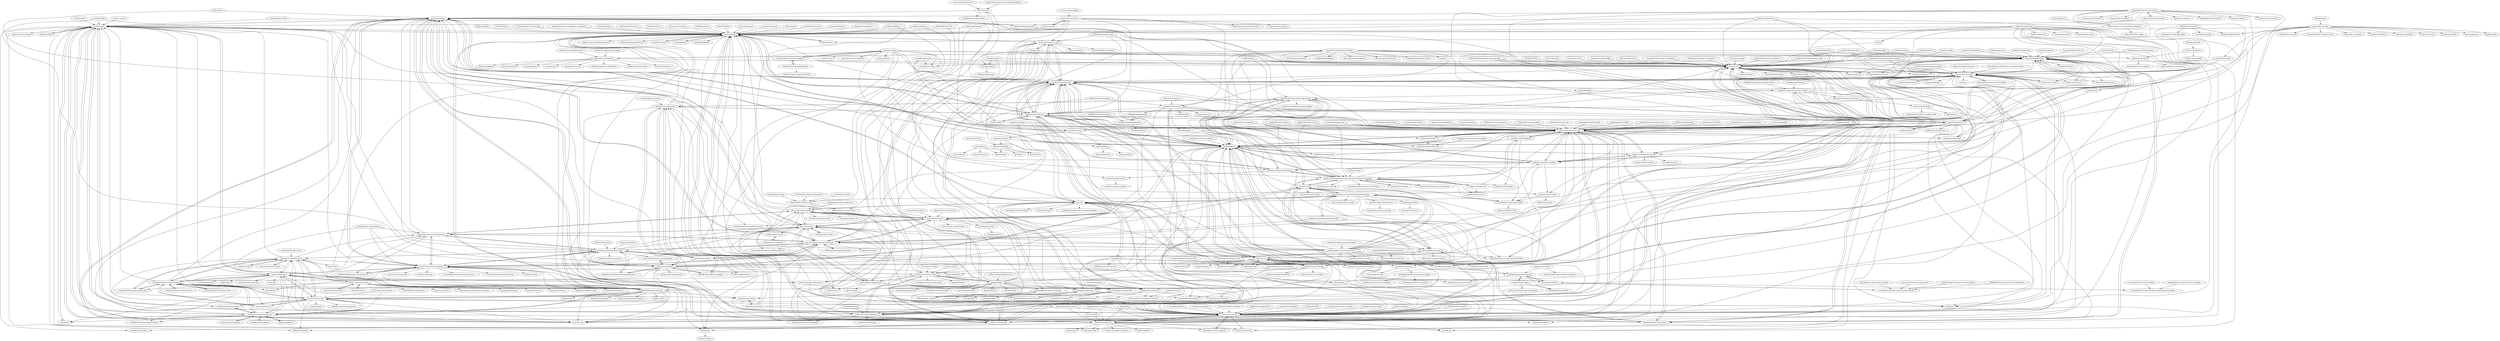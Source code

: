 digraph G {
"wix-incubator/mjml-react" -> "KATT/envsafe" ["e"=1]
"react-native-tvos/react-native-tvos" -> "LunatiqueCoder/react-native-media-console" ["e"=1]
"remult/remult" -> "ecyrbe/zodios" ["e"=1]
"vercel-community/php" -> "vercel-community/rust" ["e"=1]
"jxom/awesome-react-headless-components" -> "TanStack/bling" ["e"=1]
"andreizanik/cookies-next" -> "causaly/zod-validation-error" ["e"=1]
"vultix/ts-results" -> "ecyrbe/zodios" ["e"=1]
"vercel-community/rust" -> "Brendonovich/prisma-client-rust" ["e"=1]
"vercel-community/rust" -> "specta-rs/rspc" ["e"=1]
"vercel-community/rust" -> "ottomated/create-o7-app"
"vercel-community/rust" -> "planetscale/database-js"
"vercel-community/rust" -> "specta-rs/tauri-specta" ["e"=1]
"vercel-community/rust" -> "OrJDev/create-jd-app" ["e"=1]
"vercel-community/rust" -> "TanStack/bling"
"vercel-community/rust" -> "jlalmes/trpc-chrome"
"TanStack/ranger" -> "TanStack/bling" ["e"=1]
"trivago/prettier-plugin-sort-imports" -> "t3-oss/t3-env" ["e"=1]
"belgattitude/nextjs-monorepo-example" -> "t3-oss/create-t3-turbo" ["e"=1]
"belgattitude/nextjs-monorepo-example" -> "t3-oss/t3-env" ["e"=1]
"vercel/nextgram" -> "t3dotgg/t3gallery" ["e"=1]
"vercel/nextgram" -> "t3-oss/t3-env" ["e"=1]
"vercel/nextgram" -> "vercel-labs/next-fetch" ["e"=1]
"flightcontrolhq/superjson" -> "t3-oss/t3-env" ["e"=1]
"flightcontrolhq/superjson" -> "trpc/trpc-openapi" ["e"=1]
"react-hook-form/resolvers" -> "causaly/zod-validation-error" ["e"=1]
"romac/react-if" -> "tatethurston/nextjs-routes" ["e"=1]
"stevenpetryk/mafs" -> "iway1/react-ts-form" ["e"=1]
"skillrecordings/egghead-next" -> "happykit/flags" ["e"=1]
"smeijer/unimported" -> "iway1/react-ts-form" ["e"=1]
"TanStack/tanstack.com" -> "TanStack/bling" ["e"=1]
"pmndrs/react-use-measure" -> "vercel-labs/next-fetch" ["e"=1]
"fullstack-build/tslog" -> "chrishoermann/zod-prisma-types" ["e"=1]
"instamobile/react-native-firebase" -> "invertase/react-native-firebase-authentication-example" ["e"=1]
"everweij/react-laag" -> "tatethurston/nextjs-routes" ["e"=1]
"paol-imi/react-reparenting" -> "httptoolkit/react-reverse-portal" ["e"=1]
"itzpradip/react-native-firebase-social-app" -> "invertase/react-native-firebase-authentication-example" ["e"=1]
"happykit/flags" -> "tatethurston/nextjs-routes"
"happykit/flags" -> "depot/kysely-planetscale"
"happykit/flags" -> "vercel-labs/next-fetch"
"happykit/flags" -> "ricokahler/next-data-hooks" ["e"=1]
"happykit/flags" -> "next-boost/next-boost" ["e"=1]
"happykit/flags" -> "pmndrs/its-fine" ["e"=1]
"happykit/flags" -> "huozhi/bunchee" ["e"=1]
"happykit/flags" -> "iway1/react-ts-form"
"happykit/flags" -> "t3dotgg/roundest-mon"
"happykit/flags" -> "trpc/zart"
"happykit/flags" -> "KATT/envsafe"
"happykit/flags" -> "zach-hopkins/create-t3svelte-app"
"happykit/flags" -> "pingdotgg/zact"
"happykit/flags" -> "joe-bell/next-google-fonts" ["e"=1]
"happykit/flags" -> "jlalmes/trpc-chrome"
"next-boost/next-boost" -> "happykit/flags" ["e"=1]
"4lejandrito/next-plausible" -> "tatethurston/nextjs-routes" ["e"=1]
"4lejandrito/next-plausible" -> "itsMapleLeaf/reacord" ["e"=1]
"KATT/envsafe" -> "trpc/zart"
"KATT/envsafe" -> "graphql-hive/graphql-eslint" ["e"=1]
"KATT/envsafe" -> "trpc/trpc-openapi"
"pantharshit00/prisma-docs-generator" -> "CarterGrimmeisen/zod-prisma" ["e"=1]
"ThomasAribart/json-schema-to-ts" -> "StefanTerdell/zod-to-json-schema" ["e"=1]
"quirrel-dev/quirrel" -> "jlalmes/trpc-chrome" ["e"=1]
"httptoolkit/react-reverse-portal" -> "paol-imi/react-reparenting" ["e"=1]
"httptoolkit/react-reverse-portal" -> "pmndrs/use-gesture" ["e"=1]
"httptoolkit/react-reverse-portal" -> "iway1/react-ts-form"
"httptoolkit/react-reverse-portal" -> "gregberge/react-teleporter" ["e"=1]
"httptoolkit/react-reverse-portal" -> "OrJDev/create-jd-app" ["e"=1]
"httptoolkit/react-reverse-portal" -> "lxsmnsyc/forgetti" ["e"=1]
"httptoolkit/react-reverse-portal" -> "nomcopter/react-mosaic" ["e"=1]
"httptoolkit/react-reverse-portal" -> "flightcontrolhq/superjson" ["e"=1]
"httptoolkit/react-reverse-portal" -> "lukemorales/query-key-factory" ["e"=1]
"httptoolkit/react-reverse-portal" -> "QuiiBz/sherif" ["e"=1]
"httptoolkit/react-reverse-portal" -> "nksaraf/vinxi" ["e"=1]
"httptoolkit/react-reverse-portal" -> "itsMapleLeaf/reacord"
"httptoolkit/react-reverse-portal" -> "dai-shi/proxy-memoize" ["e"=1]
"httptoolkit/react-reverse-portal" -> "atlassian-labs/compiled" ["e"=1]
"httptoolkit/react-reverse-portal" -> "trpc/trpc-openapi"
"notiz-dev/nestjs-prisma" -> "BenLorantfy/nestjs-zod" ["e"=1]
"dai-shi/excalidraw-animate" -> "iway1/react-ts-form" ["e"=1]
"chaimPaneth/react-native-jw-media-player" -> "LunatiqueCoder/react-native-media-console" ["e"=1]
"colinhacks/tozod" -> "sachinraja/trpc-v10-migrate-codemod"
"solidjs/solid-start" -> "TanStack/bling" ["e"=1]
"RobinTail/express-zod-api" -> "anatine/zod-plugins"
"RobinTail/express-zod-api" -> "flock-community/zod-endpoints"
"RobinTail/express-zod-api" -> "ecyrbe/zodios"
"RobinTail/express-zod-api" -> "asteasolutions/zod-to-openapi"
"RobinTail/express-zod-api" -> "StefanTerdell/zod-to-json-schema"
"RobinTail/express-zod-api" -> "causaly/zod-validation-error"
"RobinTail/express-zod-api" -> "chrishoermann/zod-prisma-types"
"RobinTail/express-zod-api" -> "omar-dulaimi/prisma-zod-generator"
"RobinTail/express-zod-api" -> "esamattis/react-zorm" ["e"=1]
"RobinTail/express-zod-api" -> "ts-rest/ts-rest" ["e"=1]
"RobinTail/express-zod-api" -> "CarterGrimmeisen/zod-prisma"
"RobinTail/express-zod-api" -> "pfgray/ts-adt" ["e"=1]
"RobinTail/express-zod-api" -> "TanStack/bling"
"RobinTail/express-zod-api" -> "RobinTail/zod-sockets"
"RobinTail/express-zod-api" -> "fabien0102/ts-to-zod"
"exhibitionist-digital/ultra" -> "iway1/react-ts-form" ["e"=1]
"anatine/zod-plugins" -> "BenLorantfy/nestjs-zod"
"anatine/zod-plugins" -> "asteasolutions/zod-to-openapi"
"anatine/zod-plugins" -> "causaly/zod-validation-error"
"anatine/zod-plugins" -> "RobinTail/express-zod-api"
"anatine/zod-plugins" -> "CarterGrimmeisen/zod-prisma"
"anatine/zod-plugins" -> "sachinraja/zod-to-ts"
"anatine/zod-plugins" -> "ts-rest/ts-rest" ["e"=1]
"anatine/zod-plugins" -> "ecyrbe/zodios"
"anatine/zod-plugins" -> "StefanTerdell/zod-to-json-schema"
"anatine/zod-plugins" -> "kbkk/abitia"
"anatine/zod-plugins" -> "fabien0102/ts-to-zod"
"anatine/zod-plugins" -> "g-makarov/dot-path-value" ["e"=1]
"anatine/zod-plugins" -> "toss/es-git" ["e"=1]
"anatine/zod-plugins" -> "esamattis/react-zorm" ["e"=1]
"anatine/zod-plugins" -> "mmkal/expect-type" ["e"=1]
"nodejs/nodejs.org" -> "pingdotgg/uploadthing" ["e"=1]
"mlynch/nextjs-tailwind-ionic-capacitor-starter" -> "t3-oss/create-t3-turbo" ["e"=1]
"Ovyerus/prismaliser" -> "chrishoermann/zod-prisma-types" ["e"=1]
"inovua/reactdatagrid" -> "iway1/react-ts-form" ["e"=1]
"byCedric/expo-monorepo-example" -> "t3-oss/create-t3-turbo" ["e"=1]
"keonik/prisma-erd-generator" -> "omar-dulaimi/prisma-zod-generator" ["e"=1]
"keonik/prisma-erd-generator" -> "CarterGrimmeisen/zod-prisma" ["e"=1]
"keonik/prisma-erd-generator" -> "valtyr/prisma-kysely" ["e"=1]
"keonik/prisma-erd-generator" -> "anatine/zod-plugins" ["e"=1]
"tw-in-js/twind" -> "Mokshit06/typewind" ["e"=1]
"showtime-xyz/showtime-frontend" -> "pax-k/pax-react-native-starter" ["e"=1]
"StefanTerdell/zod-to-json-schema" -> "StefanTerdell/json-schema-to-zod"
"StefanTerdell/zod-to-json-schema" -> "causaly/zod-validation-error"
"StefanTerdell/zod-to-json-schema" -> "fabien0102/ts-to-zod"
"StefanTerdell/zod-to-json-schema" -> "sachinraja/zod-to-ts"
"StefanTerdell/zod-to-json-schema" -> "asteasolutions/zod-to-openapi"
"StefanTerdell/zod-to-json-schema" -> "ThomasAribart/json-schema-to-ts" ["e"=1]
"StefanTerdell/zod-to-json-schema" -> "standard-schema/standard-schema" ["e"=1]
"StefanTerdell/zod-to-json-schema" -> "anatine/zod-plugins"
"StefanTerdell/zod-to-json-schema" -> "RobinTail/express-zod-api"
"StefanTerdell/zod-to-json-schema" -> "ecyrbe/zodios"
"StefanTerdell/zod-to-json-schema" -> "turkerdev/fastify-type-provider-zod" ["e"=1]
"StefanTerdell/zod-to-json-schema" -> "trpc/trpc-openapi"
"StefanTerdell/zod-to-json-schema" -> "hayes/pothos" ["e"=1]
"StefanTerdell/zod-to-json-schema" -> "omar-dulaimi/prisma-trpc-generator"
"StefanTerdell/zod-to-json-schema" -> "unnoq/orpc" ["e"=1]
"johnlindquist/kit" -> "iway1/react-ts-form" ["e"=1]
"fabien0102/ts-to-zod" -> "sachinraja/zod-to-ts"
"fabien0102/ts-to-zod" -> "StefanTerdell/zod-to-json-schema"
"fabien0102/ts-to-zod" -> "causaly/zod-validation-error"
"fabien0102/ts-to-zod" -> "asteasolutions/zod-to-openapi"
"fabien0102/ts-to-zod" -> "ecyrbe/zodios"
"fabien0102/ts-to-zod" -> "astahmer/openapi-zod-client" ["e"=1]
"fabien0102/ts-to-zod" -> "anatine/zod-plugins"
"fabien0102/ts-to-zod" -> "chrishoermann/zod-prisma-types"
"fabien0102/ts-to-zod" -> "ts-rest/ts-rest" ["e"=1]
"fabien0102/ts-to-zod" -> "arktypeio/arktype" ["e"=1]
"fabien0102/ts-to-zod" -> "gustavoguichard/string-ts" ["e"=1]
"fabien0102/ts-to-zod" -> "samchon/typia" ["e"=1]
"fabien0102/ts-to-zod" -> "47ng/nuqs" ["e"=1]
"fabien0102/ts-to-zod" -> "openapi-ts/openapi-typescript" ["e"=1]
"fabien0102/ts-to-zod" -> "CarterGrimmeisen/zod-prisma"
"samchon/nestia" -> "BenLorantfy/nestjs-zod" ["e"=1]
"CarterGrimmeisen/zod-prisma" -> "omar-dulaimi/prisma-zod-generator"
"CarterGrimmeisen/zod-prisma" -> "chrishoermann/zod-prisma-types"
"CarterGrimmeisen/zod-prisma" -> "omar-dulaimi/prisma-trpc-generator"
"CarterGrimmeisen/zod-prisma" -> "trpc/trpc-openapi"
"CarterGrimmeisen/zod-prisma" -> "pantharshit00/prisma-docs-generator" ["e"=1]
"CarterGrimmeisen/zod-prisma" -> "anatine/zod-plugins"
"CarterGrimmeisen/zod-prisma" -> "YassinEldeeb/create-prisma-generator" ["e"=1]
"CarterGrimmeisen/zod-prisma" -> "omar-dulaimi/trpc-shield"
"CarterGrimmeisen/zod-prisma" -> "ecyrbe/zodios"
"CarterGrimmeisen/zod-prisma" -> "ts-rest/ts-rest" ["e"=1]
"CarterGrimmeisen/zod-prisma" -> "seasonedcc/composable-functions" ["e"=1]
"CarterGrimmeisen/zod-prisma" -> "ridafkih/schemix" ["e"=1]
"CarterGrimmeisen/zod-prisma" -> "seasonedcc/remix-forms" ["e"=1]
"CarterGrimmeisen/zod-prisma" -> "tatethurston/nextjs-routes"
"CarterGrimmeisen/zod-prisma" -> "anolilab/zod-prisma"
"trpc/examples-next-prisma-websockets-starter" -> "trpc/examples-next-prisma-starter"
"trpc/examples-next-prisma-websockets-starter" -> "trpc/next-13"
"trpc/examples-next-prisma-websockets-starter" -> "trpc/zart"
"trpc/examples-next-prisma-websockets-starter" -> "solaldunckel/next-13-app-router-with-trpc"
"trpc/examples-next-prisma-websockets-starter" -> "omar-dulaimi/prisma-trpc-generator"
"trpc/examples-next-prisma-websockets-starter" -> "wpcodevo/trpc-nextjs-prisma"
"trpc/examples-next-prisma-websockets-starter" -> "trpc/examples-next-sse-chat"
"trpc/examples-next-prisma-websockets-starter" -> "clerk/t3-turbo-and-clerk"
"trpc/examples-next-prisma-websockets-starter" -> "KryptXBSA/t3-twitter-clone"
"trpc/examples-next-prisma-websockets-starter" -> "juliusmarminge/t3-complete"
"trpc/examples-next-prisma-websockets-starter" -> "mohammed-bahumaish/prisma-editor" ["e"=1]
"trpc/examples-next-prisma-websockets-starter" -> "jsonnull/electron-trpc"
"trpc/examples-next-prisma-websockets-starter" -> "pingdotgg/PingAsk"
"trpc/examples-next-prisma-websockets-starter" -> "chamatt/create-kaol-app"
"MichalLytek/typegraphql-prisma" -> "omar-dulaimi/prisma-trpc-generator" ["e"=1]
"trpc/examples-next-prisma-starter" -> "trpc/examples-next-prisma-websockets-starter"
"trpc/examples-next-prisma-starter" -> "trpc/next-13"
"trpc/examples-next-prisma-starter" -> "trpc/trpc-openapi"
"trpc/examples-next-prisma-starter" -> "trpc/zart"
"trpc/examples-next-prisma-starter" -> "omar-dulaimi/prisma-trpc-generator"
"trpc/examples-next-prisma-starter" -> "t3-oss/create-t3-turbo"
"trpc/examples-next-prisma-starter" -> "t3dotgg/roundest-mon"
"trpc/examples-next-prisma-starter" -> "TomDoesTech/trpc-tutorial"
"trpc/examples-next-prisma-starter" -> "iway1/trpc-panel"
"trpc/examples-next-prisma-starter" -> "clerk/t3-turbo-and-clerk"
"trpc/examples-next-prisma-starter" -> "OrJDev/create-jd-app" ["e"=1]
"trpc/examples-next-prisma-starter" -> "chen-rn/CUA"
"trpc/examples-next-prisma-starter" -> "t3-oss/t3-env"
"trpc/examples-next-prisma-starter" -> "tomwray13/nestjs-nextjs-trpc"
"trpc/examples-next-prisma-starter" -> "solaldunckel/next-13-app-router-with-trpc"
"itsMapleLeaf/gatekeeper" -> "itsMapleLeaf/thoughtbucket"
"StefanTerdell/json-schema-to-zod" -> "StefanTerdell/zod-to-json-schema"
"upstash/redis-js" -> "upstash/ratelimit-js"
"upstash/redis-js" -> "upstash/qstash-js"
"upstash/redis-js" -> "planetscale/database-js"
"upstash/redis-js" -> "upstash/kafka-js"
"rakkasjs/rakkasjs" -> "TanStack/bling" ["e"=1]
"rakkasjs/rakkasjs" -> "Mokshit06/typewind" ["e"=1]
"planetscale/cli" -> "planetscale/database-js" ["e"=1]
"Asjas/prisma-redis-middleware" -> "omar-dulaimi/trpc-shield" ["e"=1]
"clerk/clerk-nextjs-starter" -> "clerk/clerk-nextjs-examples"
"planetscale/beam" -> "trpc/zart" ["e"=1]
"planetscale/beam" -> "juliusmarminge/acme-corp" ["e"=1]
"planetscale/beam" -> "iway1/react-ts-form" ["e"=1]
"mattpocock/ts-error-translator" -> "iway1/react-ts-form" ["e"=1]
"t3-oss/create-t3-app" -> "t3-oss/create-t3-turbo" ["e"=1]
"tatethurston/nextjs-routes" -> "ethanniser/next-typesafe-url"
"tatethurston/nextjs-routes" -> "lukemorales/next-safe-navigation"
"tatethurston/nextjs-routes" -> "esamattis/react-zorm" ["e"=1]
"tatethurston/nextjs-routes" -> "CarterGrimmeisen/zod-prisma"
"tatethurston/nextjs-routes" -> "iway1/trpc-panel"
"tatethurston/nextjs-routes" -> "ckastbjerg/next-type-safe-routes"
"tatethurston/nextjs-routes" -> "lukemorales/query-key-factory" ["e"=1]
"tatethurston/nextjs-routes" -> "sachinraja/trpc-playground"
"tatethurston/nextjs-routes" -> "stepci/garph" ["e"=1]
"tatethurston/nextjs-routes" -> "happykit/flags"
"tatethurston/nextjs-routes" -> "aspida/pathpida" ["e"=1]
"tatethurston/nextjs-routes" -> "vercel-labs/next-fetch"
"vercel/on-demand-isr" -> "vercel-labs/next-fetch" ["e"=1]
"shuding/tilg" -> "iway1/react-ts-form" ["e"=1]
"shuding/tilg" -> "Mokshit06/typewind" ["e"=1]
"IanVS/prettier-plugin-sort-imports" -> "t3-oss/t3-env" ["e"=1]
"omar-dulaimi/prisma-zod-generator" -> "CarterGrimmeisen/zod-prisma"
"omar-dulaimi/prisma-zod-generator" -> "omar-dulaimi/prisma-trpc-generator"
"omar-dulaimi/prisma-zod-generator" -> "chrishoermann/zod-prisma-types"
"omar-dulaimi/prisma-zod-generator" -> "omar-dulaimi/trpc-shield"
"omar-dulaimi/prisma-zod-generator" -> "iway1/trpc-panel"
"omar-dulaimi/prisma-zod-generator" -> "pantharshit00/prisma-docs-generator" ["e"=1]
"omar-dulaimi/prisma-zod-generator" -> "trpc/trpc-openapi"
"omar-dulaimi/prisma-zod-generator" -> "ecyrbe/zodios"
"nandorojo/solito" -> "t3-oss/create-t3-turbo" ["e"=1]
"nandorojo/solito" -> "chen-rn/CUA" ["e"=1]
"albingroen/react-cmdk" -> "iway1/react-ts-form" ["e"=1]
"sofn-xyz/mailing" -> "iway1/react-ts-form" ["e"=1]
"danielcranney/profileme-dev" -> "RhysSullivan/shiptalkers" ["e"=1]
"vercel/nextjs-postgres-auth-starter" -> "KryptXBSA/t3-twitter-clone" ["e"=1]
"clerk/javascript" -> "clerk/clerk-docs"
"clerk/javascript" -> "clerk/nextjs-auth-starter-template"
"clerk/javascript" -> "t3-oss/t3-env"
"clerk/javascript" -> "planetscale/database-js"
"clerk/javascript" -> "pingdotgg/uploadthing"
"clerk/javascript" -> "clerk/t3-turbo-and-clerk"
"clerk/javascript" -> "clerk/clerk-nextjs-starter"
"clerk/javascript" -> "TheEdoRan/next-safe-action" ["e"=1]
"clerk/javascript" -> "upstash/redis-js"
"clerk/javascript" -> "perkinsjr/t3-app-clerk-minimal"
"clerk/javascript" -> "47ng/nuqs" ["e"=1]
"clerk/javascript" -> "juliusmarminge/acme-corp"
"clerk/javascript" -> "radix-ui/icons" ["e"=1]
"clerk/javascript" -> "get-convex/convex-backend" ["e"=1]
"clerk/javascript" -> "resend/react-email" ["e"=1]
"Marak/faker.js" -> "redis/redis-om-node" ["e"=1]
"vercel/style-guide" -> "t3-oss/t3-env" ["e"=1]
"t3dotgg/yerba" -> "trpc/zart"
"t3dotgg/yerba" -> "jsonnull/electron-trpc"
"t3dotgg/yerba" -> "itsMapleLeaf/remix-electron" ["e"=1]
"t3dotgg/yerba" -> "jlalmes/trpc-chrome"
"t3dotgg/yerba" -> "t3dotgg/roundest-mon"
"t3dotgg/yerba" -> "chamatt/create-kaol-app"
"t3dotgg/yerba" -> "youarerad/youareradweb"
"ecyrbe/zodios" -> "astahmer/openapi-zod-client" ["e"=1]
"ecyrbe/zodios" -> "ts-rest/ts-rest" ["e"=1]
"ecyrbe/zodios" -> "iway1/react-ts-form"
"ecyrbe/zodios" -> "Mokshit06/typewind"
"ecyrbe/zodios" -> "TanStack/bling"
"ecyrbe/zodios" -> "trpc/trpc-openapi"
"ecyrbe/zodios" -> "unnoq/orpc" ["e"=1]
"ecyrbe/zodios" -> "remeda/remeda" ["e"=1]
"ecyrbe/zodios" -> "arktypeio/arktype" ["e"=1]
"ecyrbe/zodios" -> "lukemorales/query-key-factory" ["e"=1]
"ecyrbe/zodios" -> "kubb-labs/kubb" ["e"=1]
"ecyrbe/zodios" -> "asteasolutions/zod-to-openapi"
"ecyrbe/zodios" -> "mattpocock/ts-reset" ["e"=1]
"ecyrbe/zodios" -> "gvergnaud/hotscript" ["e"=1]
"ecyrbe/zodios" -> "supermacro/neverthrow" ["e"=1]
"omar-dulaimi/trpc-shield" -> "omar-dulaimi/prisma-trpc-generator"
"omar-dulaimi/trpc-shield" -> "omar-dulaimi/prisma-trpc-shield-generator"
"omar-dulaimi/trpc-shield" -> "juliusmarminge/trpc-tools"
"omar-dulaimi/trpc-shield" -> "omar-dulaimi/prisma-zod-generator"
"omar-dulaimi/trpc-shield" -> "sachinraja/trpc-playground"
"omar-dulaimi/trpc-shield" -> "jlalmes/trpc-chrome"
"omar-dulaimi/trpc-shield" -> "sannajammeh/trpc-swr" ["e"=1]
"omar-dulaimi/trpc-shield" -> "vercel-labs/next-fetch"
"omar-dulaimi/trpc-shield" -> "trpc/zart"
"omar-dulaimi/trpc-shield" -> "iway1/trpc-panel"
"omar-dulaimi/trpc-shield" -> "trpc/trpc-openapi"
"sachinraja/trpc-playground" -> "iway1/trpc-panel"
"sachinraja/trpc-playground" -> "trpc/examples-kitchen-sink"
"sachinraja/trpc-playground" -> "omar-dulaimi/trpc-shield"
"sachinraja/trpc-playground" -> "algora-io/xtrpc"
"sachinraja/trpc-playground" -> "mmkal/trpc-cli"
"trpc/trpc-openapi" -> "iway1/trpc-panel"
"trpc/trpc-openapi" -> "t3-oss/create-t3-turbo"
"trpc/trpc-openapi" -> "ts-rest/ts-rest" ["e"=1]
"trpc/trpc-openapi" -> "omar-dulaimi/prisma-trpc-generator"
"trpc/trpc-openapi" -> "pingdotgg/zact"
"trpc/trpc-openapi" -> "clerk/t3-turbo-and-clerk"
"trpc/trpc-openapi" -> "juliusmarminge/acme-corp"
"trpc/trpc-openapi" -> "ecyrbe/zodios"
"trpc/trpc-openapi" -> "iway1/react-ts-form"
"trpc/trpc-openapi" -> "CarterGrimmeisen/zod-prisma"
"trpc/trpc-openapi" -> "trpc/zart"
"trpc/trpc-openapi" -> "TheEdoRan/next-safe-action" ["e"=1]
"trpc/trpc-openapi" -> "flightcontrolhq/superjson" ["e"=1]
"trpc/trpc-openapi" -> "t3-oss/t3-env"
"trpc/trpc-openapi" -> "valtyr/prisma-kysely"
"sannajammeh/tw-classed" -> "Mokshit06/typewind" ["e"=1]
"sannajammeh/tw-classed" -> "iway1/react-ts-form" ["e"=1]
"ejazahm3d/fullstack-turborepo-starter" -> "tomwray13/nestjs-nextjs-trpc" ["e"=1]
"turkerdev/fastify-type-provider-zod" -> "causaly/zod-validation-error" ["e"=1]
"turkerdev/fastify-type-provider-zod" -> "StefanTerdell/zod-to-json-schema" ["e"=1]
"upstash/ratelimit-js" -> "upstash/redis-js"
"upstash/ratelimit-js" -> "planetscale/database-js"
"upstash/ratelimit-js" -> "t3-oss/t3-env"
"upstash/ratelimit-js" -> "TheEdoRan/next-safe-action" ["e"=1]
"upstash/ratelimit-js" -> "pingdotgg/uploadthing"
"upstash/ratelimit-js" -> "pingdotgg/zact"
"upstash/ratelimit-js" -> "t3-oss/create-t3-turbo"
"upstash/ratelimit-js" -> "clerk/t3-turbo-and-clerk"
"upstash/ratelimit-js" -> "juliusmarminge/acme-corp"
"upstash/ratelimit-js" -> "trpc/trpc-openapi"
"upstash/ratelimit-js" -> "unkeyed/unkey" ["e"=1]
"upstash/ratelimit-js" -> "nicoalbanese/kirimase" ["e"=1]
"upstash/ratelimit-js" -> "47ng/nuqs" ["e"=1]
"upstash/ratelimit-js" -> "iway1/react-ts-form"
"upstash/ratelimit-js" -> "guilhermerodz/input-otp" ["e"=1]
"icflorescu/trpc-sveltekit" -> "zach-hopkins/create-t3svelte-app" ["e"=1]
"jamiebuilds/tailwindcss-animate" -> "t3-oss/t3-env" ["e"=1]
"theninthsky/client-side-rendering" -> "tatethurston/nextjs-routes" ["e"=1]
"theninthsky/client-side-rendering" -> "iway1/react-ts-form" ["e"=1]
"ecklf/tailwindcss-radix" -> "iway1/react-ts-form" ["e"=1]
"daisyui/react-daisyui" -> "itsMapleLeaf/reacord" ["e"=1]
"fastify/fastify-dx" -> "TanStack/bling" ["e"=1]
"macaron-css/macaron" -> "TanStack/bling" ["e"=1]
"BenLorantfy/nestjs-zod" -> "anatine/zod-plugins"
"BenLorantfy/nestjs-zod" -> "risen228/nestjs-zod-prisma"
"BenLorantfy/nestjs-zod" -> "notiz-dev/nestjs-prisma" ["e"=1]
"BenLorantfy/nestjs-zod" -> "samchon/nestia" ["e"=1]
"BenLorantfy/nestjs-zod" -> "ts-rest/ts-rest" ["e"=1]
"BenLorantfy/nestjs-zod" -> "Papooch/nestjs-cls" ["e"=1]
"BenLorantfy/nestjs-zod" -> "vegardit/prisma-generator-nestjs-dto" ["e"=1]
"BenLorantfy/nestjs-zod" -> "KevinEdry/nestjs-trpc"
"BenLorantfy/nestjs-zod" -> "iamolegga/nestjs-pino" ["e"=1]
"BenLorantfy/nestjs-zod" -> "turkerdev/fastify-type-provider-zod" ["e"=1]
"BenLorantfy/nestjs-zod" -> "getjerry/nest-casl" ["e"=1]
"BenLorantfy/nestjs-zod" -> "CarterGrimmeisen/zod-prisma"
"BenLorantfy/nestjs-zod" -> "rubiin/ultimate-nest" ["e"=1]
"BenLorantfy/nestjs-zod" -> "omar-dulaimi/prisma-zod-generator"
"BenLorantfy/nestjs-zod" -> "Nikaple/nest-typed-config" ["e"=1]
"omar-dulaimi/prisma-trpc-generator" -> "omar-dulaimi/trpc-shield"
"omar-dulaimi/prisma-trpc-generator" -> "omar-dulaimi/prisma-zod-generator"
"omar-dulaimi/prisma-trpc-generator" -> "CarterGrimmeisen/zod-prisma"
"omar-dulaimi/prisma-trpc-generator" -> "chrishoermann/zod-prisma-types"
"omar-dulaimi/prisma-trpc-generator" -> "trpc/trpc-openapi"
"omar-dulaimi/prisma-trpc-generator" -> "omar-dulaimi/prisma-trpc-shield-generator"
"omar-dulaimi/prisma-trpc-generator" -> "iway1/trpc-panel"
"omar-dulaimi/prisma-trpc-generator" -> "sachinraja/trpc-playground"
"omar-dulaimi/prisma-trpc-generator" -> "zenstackhq/zenstack" ["e"=1]
"omar-dulaimi/prisma-trpc-generator" -> "vercel-labs/next-fetch"
"omar-dulaimi/prisma-trpc-generator" -> "MichalLytek/typegraphql-prisma" ["e"=1]
"omar-dulaimi/prisma-trpc-generator" -> "trpc/examples-next-app-dir"
"omar-dulaimi/prisma-trpc-generator" -> "trpc/next-13"
"omar-dulaimi/prisma-trpc-generator" -> "paljs/prisma-tools" ["e"=1]
"omar-dulaimi/prisma-trpc-generator" -> "trpc/examples-next-prisma-starter"
"nemanjam/nextjs-prisma-boilerplate" -> "trpc/examples-next-prisma-starter" ["e"=1]
"itsMapleLeaf/reacord" -> "pingdotgg/zact"
"itsMapleLeaf/reacord" -> "juliusmarminge/acme-corp"
"itsMapleLeaf/reacord" -> "iway1/react-ts-form"
"itsMapleLeaf/reacord" -> "itsMapleLeaf/gatekeeper"
"itsMapleLeaf/reacord" -> "ethanniser/next-typesafe-url"
"itsMapleLeaf/reacord" -> "bndkt/kotekan"
"itsMapleLeaf/reacord" -> "code-hike/bright" ["e"=1]
"itsMapleLeaf/reacord" -> "vercel-labs/next-fetch"
"itsMapleLeaf/reacord" -> "juliusmarminge/trellix-trpc"
"itsMapleLeaf/reacord" -> "planetscale/database-js"
"itsMapleLeaf/reacord" -> "OrJDev/create-jd-app" ["e"=1]
"itsMapleLeaf/reacord" -> "pmndrs/react-nil" ["e"=1]
"tokencss/tokencss" -> "Mokshit06/typewind" ["e"=1]
"tokencss/tokencss" -> "TanStack/bling" ["e"=1]
"hattipjs/hattip" -> "TanStack/bling" ["e"=1]
"asteasolutions/zod-to-openapi" -> "samchungy/zod-openapi" ["e"=1]
"asteasolutions/zod-to-openapi" -> "anatine/zod-plugins"
"asteasolutions/zod-to-openapi" -> "ecyrbe/zodios"
"asteasolutions/zod-to-openapi" -> "rhinobase/hono-openapi" ["e"=1]
"asteasolutions/zod-to-openapi" -> "astahmer/openapi-zod-client" ["e"=1]
"asteasolutions/zod-to-openapi" -> "fabien0102/ts-to-zod"
"asteasolutions/zod-to-openapi" -> "StefanTerdell/zod-to-json-schema"
"asteasolutions/zod-to-openapi" -> "RobinTail/express-zod-api"
"asteasolutions/zod-to-openapi" -> "honojs/middleware" ["e"=1]
"asteasolutions/zod-to-openapi" -> "standard-schema/standard-schema" ["e"=1]
"asteasolutions/zod-to-openapi" -> "ts-rest/ts-rest" ["e"=1]
"asteasolutions/zod-to-openapi" -> "unnoq/orpc" ["e"=1]
"asteasolutions/zod-to-openapi" -> "trpc/trpc-openapi"
"asteasolutions/zod-to-openapi" -> "causaly/zod-validation-error"
"asteasolutions/zod-to-openapi" -> "CarterGrimmeisen/zod-prisma"
"t3dotgg/roundest-mon" -> "t3dotgg/joltik"
"t3dotgg/roundest-mon" -> "t3dotgg/OnAVote"
"t3dotgg/roundest-mon" -> "t3-oss/init.tips"
"t3dotgg/roundest-mon" -> "youarerad/youareradweb"
"oedotme/generouted" -> "TanStack/bling" ["e"=1]
"oedotme/generouted" -> "ecyrbe/zodios" ["e"=1]
"LunatiqueCoder/luna" -> "LunatiqueCoder/react-native-media-console"
"LunatiqueCoder/luna" -> "dohomi/tamagui-kitchen-sink"
"LunatiqueCoder/luna" -> "invertase/react-native-firebase-authentication-example"
"LunatiqueCoder/luna" -> "chen-rn/CUA"
"RobinBlomberg/kysely-codegen" -> "valtyr/prisma-kysely" ["e"=1]
"RobinBlomberg/kysely-codegen" -> "depot/kysely-planetscale" ["e"=1]
"unadlib/mutative" -> "TanStack/bling" ["e"=1]
"ducktors/turborepo-remote-cache" -> "t3-oss/t3-env" ["e"=1]
"esamattis/react-zorm" -> "iway1/react-ts-form" ["e"=1]
"esamattis/react-zorm" -> "houseform/houseform" ["e"=1]
"brillout/telefunc" -> "TanStack/bling" ["e"=1]
"trpc/zart" -> "chamatt/create-kaol-app"
"trpc/zart" -> "t3dotgg/yerba"
"trpc/zart" -> "jlalmes/trpc-chrome"
"trpc/zart" -> "trpc/trpc-openapi"
"trpc/zart" -> "OrJDev/create-jd-app" ["e"=1]
"trpc/zart" -> "t3-oss/create-t3-turbo"
"trpc/zart" -> "chen-rn/CUA"
"trpc/zart" -> "omar-dulaimi/trpc-shield"
"trpc/zart" -> "axeldelafosse/expo-next-monorepo-example" ["e"=1]
"trpc/zart" -> "clerk/t3-turbo-and-clerk"
"trpc/zart" -> "nandorojo/solito" ["e"=1]
"trpc/zart" -> "Enricopv/turbo-boilerplate" ["e"=1]
"trpc/zart" -> "trpc/examples-next-prisma-websockets-starter"
"trpc/zart" -> "iway1/react-ts-form"
"trpc/zart" -> "nandorojo/dripsy" ["e"=1]
"noahflk/railtrack" -> "juliusmarminge/acme-corp" ["e"=1]
"noahflk/railtrack" -> "juliusmarminge/t3-complete" ["e"=1]
"redis/redis-om-node" -> "redis/redis-om-dotnet" ["e"=1]
"redis/redis-om-node" -> "danitseitlin/redis-modules-sdk-ts" ["e"=1]
"redis/redis-om-node" -> "redis/redis-om-spring" ["e"=1]
"redis/redis-om-node" -> "taskforcesh/bullmq" ["e"=1]
"redis/redis-om-node" -> "redis/redis-om-python" ["e"=1]
"redis/redis-om-node" -> "upstash/redis-js"
"redis/redis-om-node" -> "redis/node-redis" ["e"=1]
"redis/redis-om-node" -> "pinojs/pino-pretty" ["e"=1]
"redis/redis-om-node" -> "piscinajs/piscina" ["e"=1]
"redis/redis-om-node" -> "upstash/ratelimit-js"
"redis/redis-om-node" -> "paralleldrive/cuid2" ["e"=1]
"redis/redis-om-node" -> "jeffijoe/awilix" ["e"=1]
"redis/redis-om-node" -> "fireship-io/flamethrower" ["e"=1]
"redis/redis-om-node" -> "RobinTail/express-zod-api"
"redis/redis-om-node" -> "TanStack/bling"
"LunatiqueCoder/react-native-media-console" -> "LunatiqueCoder/luna"
"sachinraja/zod-to-ts" -> "fabien0102/ts-to-zod"
"sachinraja/zod-to-ts" -> "StefanTerdell/zod-to-json-schema"
"itsMapleLeaf/remix-tailwind" -> "itsMapleLeaf/thoughtbucket"
"axiomhq/next-axiom" -> "axiomhq/axiom-js"
"t3-oss/init.tips" -> "t3dotgg/roundest-mon"
"ivopr/tamagui-expo" -> "dohomi/tamagui-kitchen-sink"
"ivopr/tamagui-expo" -> "nderscore/tamagui-typescript-plugin"
"ivopr/tamagui-expo" -> "lachlanhawthorne/todos"
"trpc/examples-kitchen-sink" -> "c-ehrlich/t3-tutorial-pre"
"trpc/examples-kitchen-sink" -> "rhenriquez28/trpc-client-devtools"
"upstash/kafka-js" -> "upstash/qstash-py"
"upstash/kafka-js" -> "mna/upstashdis"
"itsMapleLeaf/thoughtbucket" -> "discohook/shorter"
"paralleldrive/cuid2" -> "t3-oss/t3-env" ["e"=1]
"paralleldrive/cuid2" -> "upstash/ratelimit-js" ["e"=1]
"adamdottv/good-repo" -> "iway1/react-ts-form"
"adamdottv/good-repo" -> "TanStack/bling"
"adamdottv/good-repo" -> "Mokshit06/typewind"
"adamdottv/good-repo" -> "tywalch/electrodb" ["e"=1]
"adamdottv/good-repo" -> "planetscale/database-js"
"adamdottv/good-repo" -> "pingdotgg/uploadthing"
"adamdottv/good-repo" -> "sst/ion" ["e"=1]
"adamdottv/good-repo" -> "bombshell-dev/clack" ["e"=1]
"adamdottv/good-repo" -> "pingdotgg/zact"
"adamdottv/good-repo" -> "t3-oss/create-t3-turbo"
"adamdottv/good-repo" -> "t3-oss/t3-env"
"adamdottv/good-repo" -> "OrJDev/create-jd-app" ["e"=1]
"adamdottv/good-repo" -> "toolbeam/openauth" ["e"=1]
"adamdottv/good-repo" -> "mattpocock/ts-reset" ["e"=1]
"adamdottv/good-repo" -> "joe-bell/cva" ["e"=1]
"t3-oss/create-t3-turbo" -> "clerk/t3-turbo-and-clerk"
"t3-oss/create-t3-turbo" -> "t3-oss/create-t3-app" ["e"=1]
"t3-oss/create-t3-turbo" -> "t3-oss/t3-env"
"t3-oss/create-t3-turbo" -> "nandorojo/solito" ["e"=1]
"t3-oss/create-t3-turbo" -> "pingdotgg/uploadthing"
"t3-oss/create-t3-turbo" -> "juliusmarminge/acme-corp"
"t3-oss/create-t3-turbo" -> "trpc/trpc-openapi"
"t3-oss/create-t3-turbo" -> "trpc/trpc" ["e"=1]
"t3-oss/create-t3-turbo" -> "drizzle-team/drizzle-orm" ["e"=1]
"t3-oss/create-t3-turbo" -> "timothymiller/t4-app" ["e"=1]
"t3-oss/create-t3-turbo" -> "mrzachnugent/react-native-reusables" ["e"=1]
"t3-oss/create-t3-turbo" -> "47ng/nuqs" ["e"=1]
"t3-oss/create-t3-turbo" -> "nativewind/nativewind" ["e"=1]
"t3-oss/create-t3-turbo" -> "tamagui/tamagui" ["e"=1]
"t3-oss/create-t3-turbo" -> "shadcn-ui/taxonomy" ["e"=1]
"shuding/react-wrap-balancer" -> "iway1/react-ts-form" ["e"=1]
"chamatt/create-kaol-app" -> "juliusmarminge/good-defaults"
"chamatt/create-kaol-app" -> "ebg1223/create-t3-turbolito"
"chamatt/create-kaol-app" -> "trpc/zart"
"chamatt/create-kaol-app" -> "chen-rn/CUA"
"chamatt/create-kaol-app" -> "sachinraja/trpc-pokemon"
"chamatt/create-kaol-app" -> "youarerad/youareradweb"
"chamatt/create-kaol-app" -> "trpc/examples-kitchen-sink"
"chamatt/create-kaol-app" -> "clerk/t3-turbo-and-clerk"
"lukemorales/query-key-factory" -> "ecyrbe/zodios" ["e"=1]
"lukemorales/query-key-factory" -> "iway1/react-ts-form" ["e"=1]
"lukemorales/query-key-factory" -> "TanStack/bling" ["e"=1]
"causaly/zod-validation-error" -> "StefanTerdell/zod-to-json-schema"
"causaly/zod-validation-error" -> "anatine/zod-plugins"
"causaly/zod-validation-error" -> "fabien0102/ts-to-zod"
"causaly/zod-validation-error" -> "aiji42/zod-i18n" ["e"=1]
"causaly/zod-validation-error" -> "chrishoermann/zod-prisma-types"
"causaly/zod-validation-error" -> "isaacs/tshy" ["e"=1]
"causaly/zod-validation-error" -> "ecyrbe/zodios"
"causaly/zod-validation-error" -> "sachinraja/zod-to-ts"
"causaly/zod-validation-error" -> "CarterGrimmeisen/zod-prisma"
"causaly/zod-validation-error" -> "turkerdev/fastify-type-provider-zod" ["e"=1]
"causaly/zod-validation-error" -> "RobinTail/express-zod-api"
"causaly/zod-validation-error" -> "react-hook-form/resolvers" ["e"=1]
"causaly/zod-validation-error" -> "TheEdoRan/next-safe-action" ["e"=1]
"causaly/zod-validation-error" -> "omar-dulaimi/prisma-zod-generator"
"causaly/zod-validation-error" -> "ethanniser/next-typesafe-url"
"gokulkrishh/expense.fyi" -> "ploskovytskyy/next-app-router-trpc-drizzle-planetscale-edge" ["e"=1]
"gokulkrishh/expense.fyi" -> "juliusmarminge/acme-corp" ["e"=1]
"marcj/TypeRunner" -> "TanStack/bling" ["e"=1]
"OrJDev/create-jd-app" -> "TanStack/bling" ["e"=1]
"OrJDev/create-jd-app" -> "ottomated/create-o7-app" ["e"=1]
"OrJDev/create-jd-app" -> "OrJDev/prpc" ["e"=1]
"OrJDev/create-jd-app" -> "clerk/t3-turbo-and-clerk" ["e"=1]
"AnswerOverflow/AnswerOverflow" -> "juliusmarminge/acme-corp"
"AnswerOverflow/AnswerOverflow" -> "RhysSullivan/shiptalkers"
"AnswerOverflow/AnswerOverflow" -> "rafaelalmeidatk/nextjs-forum"
"AnswerOverflow/AnswerOverflow" -> "un/inbox" ["e"=1]
"AnswerOverflow/AnswerOverflow" -> "itsMapleLeaf/reacord"
"AnswerOverflow/AnswerOverflow" -> "lagonapp/lagon" ["e"=1]
"AnswerOverflow/AnswerOverflow" -> "pingdotgg/uploadthing"
"AnswerOverflow/AnswerOverflow" -> "rphlmr/drizzle-lab"
"AnswerOverflow/AnswerOverflow" -> "nexxeln/license-generator" ["e"=1]
"AnswerOverflow/AnswerOverflow" -> "ZeppelinBot/Zeppelin" ["e"=1]
"AnswerOverflow/AnswerOverflow" -> "discordjs/discord-api-types" ["e"=1]
"AnswerOverflow/AnswerOverflow" -> "ethanniser/next-typesafe-url"
"AnswerOverflow/AnswerOverflow" -> "ixahmedxi/orbitkit" ["e"=1]
"AnswerOverflow/AnswerOverflow" -> "sdorra/content-collections" ["e"=1]
"AnswerOverflow/AnswerOverflow" -> "unkeyed/unkey" ["e"=1]
"JoshuaKGoldberg/create-typescript-app" -> "juliusmarminge/acme-corp" ["e"=1]
"JoshuaKGoldberg/create-typescript-app" -> "juliusmarminge/acme-corp-lib" ["e"=1]
"JoshuaKGoldberg/create-typescript-app" -> "t3-oss/t3-env" ["e"=1]
"nramkissoon/t3-stripe" -> "mattddean/t3-app-router-edge"
"nramkissoon/t3-stripe" -> "OrJDev/trpc-limiter"
"clerk/t3-turbo-and-clerk" -> "t3-oss/create-t3-turbo"
"clerk/t3-turbo-and-clerk" -> "chen-rn/CUA"
"clerk/t3-turbo-and-clerk" -> "perkinsjr/t3-app-clerk-minimal"
"clerk/t3-turbo-and-clerk" -> "TanStack/bling"
"clerk/t3-turbo-and-clerk" -> "OrJDev/create-jd-app" ["e"=1]
"clerk/t3-turbo-and-clerk" -> "pingdotgg/zact"
"clerk/t3-turbo-and-clerk" -> "pingdotgg/uploadthing"
"clerk/t3-turbo-and-clerk" -> "timothymiller/t4-app" ["e"=1]
"clerk/t3-turbo-and-clerk" -> "juliusmarminge/acme-corp"
"clerk/t3-turbo-and-clerk" -> "ottomated/create-o7-app"
"clerk/t3-turbo-and-clerk" -> "planetscale/database-js"
"clerk/t3-turbo-and-clerk" -> "supabase-community/create-t3-turbo"
"clerk/t3-turbo-and-clerk" -> "trpc/trpc-openapi"
"clerk/t3-turbo-and-clerk" -> "chamatt/create-kaol-app"
"clerk/t3-turbo-and-clerk" -> "t3-oss/t3-env"
"chen-rn/CUA" -> "timothymiller/t4-app" ["e"=1]
"chen-rn/CUA" -> "clerk/t3-turbo-and-clerk"
"chen-rn/CUA" -> "chamatt/create-kaol-app"
"chen-rn/CUA" -> "nandorojo/solito" ["e"=1]
"chen-rn/CUA" -> "t3-oss/create-t3-turbo"
"chen-rn/CUA" -> "dohomi/tamagui-kitchen-sink"
"chen-rn/CUA" -> "OrJDev/create-jd-app" ["e"=1]
"chen-rn/CUA" -> "nandorojo/burnt" ["e"=1]
"chen-rn/CUA" -> "showtime-xyz/showtime-frontend" ["e"=1]
"chen-rn/CUA" -> "trpc/zart"
"chen-rn/CUA" -> "LunatiqueCoder/luna"
"chen-rn/CUA" -> "iway1/react-ts-form"
"chen-rn/CUA" -> "nandorojo/zeego" ["e"=1]
"chen-rn/CUA" -> "juliusmarminge/acme-corp"
"chen-rn/CUA" -> "TanStack/bling"
"Mokshit06/typewind" -> "iway1/react-ts-form"
"Mokshit06/typewind" -> "TanStack/bling"
"Mokshit06/typewind" -> "ecyrbe/zodios"
"Mokshit06/typewind" -> "heroui-inc/tailwind-variants" ["e"=1]
"Mokshit06/typewind" -> "joe-bell/cva" ["e"=1]
"Mokshit06/typewind" -> "chakra-ui/panda" ["e"=1]
"Mokshit06/typewind" -> "mattpocock/ts-reset" ["e"=1]
"Mokshit06/typewind" -> "shuding/react-wrap-balancer" ["e"=1]
"Mokshit06/typewind" -> "gvergnaud/hotscript" ["e"=1]
"Mokshit06/typewind" -> "arktypeio/arktype" ["e"=1]
"Mokshit06/typewind" -> "pingdotgg/zact"
"Mokshit06/typewind" -> "t3-oss/t3-env"
"Mokshit06/typewind" -> "remeda/remeda" ["e"=1]
"Mokshit06/typewind" -> "egoist/tsup" ["e"=1]
"Mokshit06/typewind" -> "t3-oss/create-t3-turbo"
"opennextjs/opennextjs-aws" -> "t3-oss/create-t3-turbo" ["e"=1]
"ccrsxx/twitter-clone" -> "KryptXBSA/t3-twitter-clone" ["e"=1]
"honojs/middleware" -> "asteasolutions/zod-to-openapi" ["e"=1]
"arthurfiorette/prisma-json-types-generator" -> "valtyr/prisma-kysely" ["e"=1]
"arthurfiorette/prisma-json-types-generator" -> "chrishoermann/zod-prisma-types" ["e"=1]
"DanielXMoore/Civet" -> "Mokshit06/typewind" ["e"=1]
"DanielXMoore/Civet" -> "TanStack/bling" ["e"=1]
"iway1/react-ts-form" -> "TanStack/bling"
"iway1/react-ts-form" -> "Mokshit06/typewind"
"iway1/react-ts-form" -> "shuding/react-wrap-balancer" ["e"=1]
"iway1/react-ts-form" -> "ecyrbe/zodios"
"iway1/react-ts-form" -> "t3-oss/create-t3-turbo"
"iway1/react-ts-form" -> "t3-oss/t3-env"
"iway1/react-ts-form" -> "joe-bell/cva" ["e"=1]
"iway1/react-ts-form" -> "pingdotgg/zact"
"iway1/react-ts-form" -> "remeda/remeda" ["e"=1]
"iway1/react-ts-form" -> "mattpocock/ts-reset" ["e"=1]
"iway1/react-ts-form" -> "juliusmarminge/acme-corp"
"iway1/react-ts-form" -> "TheEdoRan/next-safe-action" ["e"=1]
"iway1/react-ts-form" -> "ts-rest/ts-rest" ["e"=1]
"iway1/react-ts-form" -> "vantezzen/autoform" ["e"=1]
"iway1/react-ts-form" -> "trpc/trpc-openapi"
"specta-rs/rspc" -> "TanStack/bling" ["e"=1]
"specta-rs/rspc" -> "vercel-community/rust" ["e"=1]
"mohammed-bahumaish/prisma-editor" -> "trpc/examples-next-prisma-websockets-starter" ["e"=1]
"mohammed-bahumaish/prisma-editor" -> "omar-dulaimi/prisma-trpc-generator" ["e"=1]
"mohammed-bahumaish/prisma-editor" -> "CarterGrimmeisen/zod-prisma" ["e"=1]
"zenstackhq/zenstack" -> "chrishoermann/zod-prisma-types" ["e"=1]
"zenstackhq/zenstack" -> "omar-dulaimi/prisma-trpc-generator" ["e"=1]
"zenstackhq/zenstack" -> "trpc/trpc-openapi" ["e"=1]
"zenstackhq/zenstack" -> "valtyr/prisma-kysely" ["e"=1]
"zenstackhq/zenstack" -> "t3-oss/create-t3-turbo" ["e"=1]
"aiji42/zod-i18n" -> "causaly/zod-validation-error" ["e"=1]
"iway1/trpc-panel" -> "sachinraja/trpc-playground"
"iway1/trpc-panel" -> "trpc/trpc-openapi"
"iway1/trpc-panel" -> "maloguertin/msw-trpc"
"iway1/trpc-panel" -> "jlalmes/trpc-chrome"
"iway1/trpc-panel" -> "omar-dulaimi/prisma-trpc-generator"
"iway1/trpc-panel" -> "iway1/react-ts-form"
"iway1/trpc-panel" -> "clerk/t3-turbo-and-clerk"
"iway1/trpc-panel" -> "vercel-labs/next-fetch"
"iway1/trpc-panel" -> "aidansunbury/trpc-ui"
"iway1/trpc-panel" -> "omar-dulaimi/trpc-shield"
"iway1/trpc-panel" -> "omar-dulaimi/prisma-zod-generator"
"iway1/trpc-panel" -> "rhenriquez28/trpc-client-devtools"
"iway1/trpc-panel" -> "mmkal/trpc-cli"
"iway1/trpc-panel" -> "ethanniser/next-typesafe-url"
"iway1/trpc-panel" -> "trpc/examples-next-app-dir"
"ts-rest/ts-rest" -> "ecyrbe/zodios" ["e"=1]
"ts-rest/ts-rest" -> "trpc/trpc-openapi" ["e"=1]
"ts-rest/ts-rest" -> "t3-oss/t3-env" ["e"=1]
"ts-rest/ts-rest" -> "iway1/react-ts-form" ["e"=1]
"ts-rest/ts-rest" -> "t3-oss/create-t3-turbo" ["e"=1]
"astahmer/openapi-zod-client" -> "ecyrbe/zodios" ["e"=1]
"astahmer/openapi-zod-client" -> "asteasolutions/zod-to-openapi" ["e"=1]
"astahmer/openapi-zod-client" -> "fabien0102/ts-to-zod" ["e"=1]
"aidenwallis/kysely-d1" -> "depot/kysely-planetscale" ["e"=1]
"resend/resend-node" -> "t3-oss/t3-env"
"resend/resend-node" -> "resend/react-email" ["e"=1]
"resend/resend-node" -> "upstash/redis-js"
"resend/resend-node" -> "planetscale/cli" ["e"=1]
"code-hike/bright" -> "pingdotgg/zact" ["e"=1]
"trpc/next-13" -> "trpc/examples-next-app-dir"
"trpc/next-13" -> "mattddean/t3-app-router-edge-drizzle"
"trpc/next-13" -> "mattddean/t3-app-router-edge"
"trpc/next-13" -> "ploskovytskyy/next-app-router-trpc-drizzle-planetscale-edge"
"trpc/next-13" -> "trpc/examples-next-prisma-websockets-starter"
"trpc/next-13" -> "trpc/examples-next-prisma-starter"
"trpc/next-13" -> "devietti/trpc-next13-app"
"trpc/next-13" -> "pingdotgg/zact"
"trpc/next-13" -> "nramkissoon/t3-stripe"
"wpcodevo/trpc-nextjs-prisma" -> "wpcodevo/nextjs-trpc-crud-app"
"shadcn-ui/next-template" -> "juliusmarminge/acme-corp" ["e"=1]
"m1guelpf/plz-cli" -> "nkzw-tech/vite-ts-react-tailwind-template" ["e"=1]
"kubb-labs/kubb" -> "ecyrbe/zodios" ["e"=1]
"planetscale/database-js" -> "depot/kysely-planetscale"
"planetscale/database-js" -> "pingdotgg/zact"
"planetscale/database-js" -> "TanStack/bling"
"planetscale/database-js" -> "clerk/t3-turbo-and-clerk"
"planetscale/database-js" -> "vercel-labs/next-fetch"
"planetscale/database-js" -> "ottomated/create-o7-app"
"planetscale/database-js" -> "upstash/ratelimit-js"
"planetscale/database-js" -> "planetscale/cli" ["e"=1]
"planetscale/database-js" -> "valtyr/prisma-kysely"
"planetscale/database-js" -> "t3-oss/t3-env"
"planetscale/database-js" -> "juliusmarminge/acme-corp"
"planetscale/database-js" -> "iway1/react-ts-form"
"planetscale/database-js" -> "kysely-org/kysely" ["e"=1]
"planetscale/database-js" -> "pingdotgg/uploadthing"
"planetscale/database-js" -> "OrJDev/create-jd-app" ["e"=1]
"perkinsjr/t3-app-clerk-minimal" -> "ploskovytskyy/next-app-router-trpc-drizzle-planetscale-edge"
"perkinsjr/t3-app-clerk-minimal" -> "mattddean/t3-app-router-edge-drizzle"
"perkinsjr/t3-app-clerk-minimal" -> "clerk/t3-turbo-and-clerk"
"perkinsjr/t3-app-clerk-minimal" -> "clerk/clerk-nextjs-starter"
"QuiiBz/next-international" -> "pingdotgg/zact" ["e"=1]
"QuiiBz/next-international" -> "t3-oss/t3-env" ["e"=1]
"QuiiBz/next-international" -> "juliusmarminge/acme-corp" ["e"=1]
"frehner/modern-guide-to-packaging-js-library" -> "KATT/envsafe" ["e"=1]
"ts-safeql/safeql" -> "ecyrbe/zodios" ["e"=1]
"ts-safeql/safeql" -> "valtyr/prisma-kysely" ["e"=1]
"ts-safeql/safeql" -> "TanStack/bling" ["e"=1]
"ascorbic/unpic-img" -> "TanStack/bling" ["e"=1]
"nkzw-tech/vite-ts-react-tailwind-template" -> "nkzw-tech/eslint-config"
"nkzw-tech/vite-ts-react-tailwind-template" -> "TanStack/bling"
"awohletz/electron-prisma-trpc-example" -> "awohletz/electron-prisma-template"
"awohletz/electron-prisma-trpc-example" -> "florianbepunkt/electron-prisma"
"lagonapp/lagon" -> "juliusmarminge/acme-corp-lib" ["e"=1]
"mattpocock/zod-fetch" -> "iway1/react-ts-form" ["e"=1]
"mattpocock/zod-fetch" -> "ecyrbe/zodios" ["e"=1]
"mattpocock/zod-fetch" -> "TanStack/bling" ["e"=1]
"mattpocock/zod-fetch" -> "chamatt/create-kaol-app" ["e"=1]
"mattpocock/zod-fetch" -> "t3-oss/t3-env" ["e"=1]
"mattpocock/zod-fetch" -> "clerk/t3-turbo-and-clerk" ["e"=1]
"chrishoermann/zod-prisma-types" -> "CarterGrimmeisen/zod-prisma"
"chrishoermann/zod-prisma-types" -> "omar-dulaimi/prisma-zod-generator"
"chrishoermann/zod-prisma-types" -> "omar-dulaimi/prisma-trpc-generator"
"chrishoermann/zod-prisma-types" -> "zenstackhq/zenstack" ["e"=1]
"chrishoermann/zod-prisma-types" -> "eoin-obrien/prisma-extension-kysely" ["e"=1]
"chrishoermann/zod-prisma-types" -> "arthurfiorette/prisma-json-types-generator" ["e"=1]
"chrishoermann/zod-prisma-types" -> "causaly/zod-validation-error"
"chrishoermann/zod-prisma-types" -> "trpc/trpc-openapi"
"chrishoermann/zod-prisma-types" -> "ecyrbe/zodios"
"chrishoermann/zod-prisma-types" -> "TheEdoRan/next-safe-action" ["e"=1]
"chrishoermann/zod-prisma-types" -> "ts-rest/ts-rest" ["e"=1]
"chrishoermann/zod-prisma-types" -> "omar-dulaimi/trpc-shield"
"chrishoermann/zod-prisma-types" -> "RobinTail/express-zod-api"
"chrishoermann/zod-prisma-types" -> "47ng/prisma-field-encryption" ["e"=1]
"chrishoermann/zod-prisma-types" -> "iway1/trpc-panel"
"jsonnull/electron-trpc" -> "mat-sz/trpc-electron"
"jsonnull/electron-trpc" -> "awohletz/electron-prisma-trpc-example"
"chronark/envshare" -> "upstash/edge-flags" ["e"=1]
"dohomi/tamagui-kitchen-sink" -> "ivopr/tamagui-expo"
"dohomi/tamagui-kitchen-sink" -> "pax-k/pax-react-native-starter"
"dohomi/tamagui-kitchen-sink" -> "lachlanhawthorne/todos"
"dohomi/tamagui-kitchen-sink" -> "LunatiqueCoder/luna"
"houseform/houseform" -> "TanStack/bling"
"houseform/houseform" -> "iway1/react-ts-form"
"houseform/houseform" -> "esamattis/react-zorm" ["e"=1]
"houseform/houseform" -> "pingdotgg/zact"
"houseform/houseform" -> "depot/kysely-planetscale"
"jlalmes/trpc-chrome" -> "sachinraja/trpc-pokemon"
"jlalmes/trpc-chrome" -> "sachinraja/trpc-v10-migrate-codemod"
"jlalmes/trpc-chrome" -> "janek26/trpc-browser"
"jlalmes/trpc-chrome" -> "jotaijs/jotai-trpc"
"depot/kysely-planetscale" -> "planetscale/database-js"
"depot/kysely-planetscale" -> "valtyr/prisma-kysely"
"depot/kysely-planetscale" -> "OrJDev/prpc"
"depot/kysely-planetscale" -> "aidenwallis/kysely-d1" ["e"=1]
"depot/kysely-planetscale" -> "RobinBlomberg/kysely-codegen" ["e"=1]
"depot/kysely-planetscale" -> "OrJDev/create-jd-app" ["e"=1]
"depot/kysely-planetscale" -> "mattddean/t3-app-router-edge-drizzle"
"depot/kysely-planetscale" -> "vercel-labs/function-database-latency"
"depot/kysely-planetscale" -> "TanStack/bling"
"tldraw/signia" -> "TanStack/bling" ["e"=1]
"stepci/stepci" -> "iway1/trpc-panel" ["e"=1]
"stepci/stepci" -> "trpc/trpc-openapi" ["e"=1]
"usebasejump/basejump" -> "supabase-community/create-t3-turbo" ["e"=1]
"mehrabmp/kara-shop" -> "KryptXBSA/t3-twitter-clone" ["e"=1]
"romeerez/orchid-orm" -> "TanStack/bling" ["e"=1]
"upstash/edge-flags" -> "upstash/query"
"upstash/edge-flags" -> "upstash/lock"
"upstash/edge-flags" -> "upstash/cli"
"TomDoesTech/trpc-tutorial" -> "TomDoesTech/t3-chat"
"maloguertin/msw-trpc" -> "iway1/trpc-panel"
"vercel-labs/next-fetch" -> "pingdotgg/zact"
"vercel-labs/next-fetch" -> "TanStack/bling"
"vercel-labs/next-fetch" -> "planetscale/database-js"
"vercel-labs/next-fetch" -> "OrJDev/create-jd-app" ["e"=1]
"vercel-labs/next-fetch" -> "omar-dulaimi/trpc-shield"
"vercel-labs/next-fetch" -> "iway1/trpc-panel"
"vercel-labs/next-fetch" -> "juliusmarminge/acme-corp-lib"
"vercel-labs/next-fetch" -> "omar-dulaimi/prisma-trpc-generator"
"vercel-labs/next-fetch" -> "trpc/next-13"
"vercel-labs/next-fetch" -> "ecyrbe/zodios"
"vercel-labs/next-fetch" -> "t3-oss/create-t3-app-backup"
"vercel-labs/next-fetch" -> "vercel-labs/function-database-latency"
"vercel-labs/next-fetch" -> "axiomhq/next-axiom"
"zach-hopkins/create-t3svelte-app" -> "icflorescu/trpc-sveltekit" ["e"=1]
"upstash/qstash-js" -> "upstash/edge-flags"
"upstash/qstash-js" -> "upstash/lock"
"upstash/qstash-js" -> "upstash/kafka-js"
"neondatabase/serverless" -> "depot/kysely-planetscale" ["e"=1]
"pingdotgg/PingAsk" -> "henriqgoncalvs/me3"
"rhenriquez28/trpc-client-devtools" -> "trpc/examples-kitchen-sink"
"TanStack/bling" -> "OrJDev/create-jd-app" ["e"=1]
"TanStack/bling" -> "nksaraf/vinxi" ["e"=1]
"TanStack/bling" -> "ottomated/create-o7-app"
"TanStack/bling" -> "pingdotgg/zact"
"TanStack/bling" -> "planetscale/database-js"
"TanStack/bling" -> "OrJDev/prpc"
"TanStack/bling" -> "solidjs/solid-start" ["e"=1]
"TanStack/bling" -> "kobaltedev/kobalte" ["e"=1]
"TanStack/bling" -> "hattipjs/hattip" ["e"=1]
"TanStack/bling" -> "solidjs-community/solid-primitives" ["e"=1]
"TanStack/bling" -> "iway1/react-ts-form"
"TanStack/bling" -> "fabian-hiller/modular-forms" ["e"=1]
"TanStack/bling" -> "clerk/t3-turbo-and-clerk"
"TanStack/bling" -> "Mokshit06/typewind"
"TanStack/bling" -> "t3-oss/t3-env"
"gustavoguichard/string-ts" -> "iway1/react-ts-form" ["e"=1]
"gustavoguichard/string-ts" -> "ethanniser/next-typesafe-url" ["e"=1]
"gustavoguichard/string-ts" -> "pingdotgg/zact" ["e"=1]
"gustavoguichard/string-ts" -> "Mokshit06/typewind" ["e"=1]
"rohitdhas/shittier" -> "t3-oss/t3-env" ["e"=1]
"sadmann7/skateshop" -> "pingdotgg/uploadthing" ["e"=1]
"flemingvincent/expo-supabase-starter" -> "supabase-community/create-t3-turbo" ["e"=1]
"juliusmarminge/t3-complete" -> "juliusmarminge/acme-corp"
"juliusmarminge/t3-complete" -> "juliusmarminge/acme-corp-lib"
"juliusmarminge/t3-complete" -> "mattddean/t3-app-router-edge-drizzle"
"juliusmarminge/t3-complete" -> "nramkissoon/t3-stripe"
"juliusmarminge/t3-complete" -> "pingdotgg/zact"
"juliusmarminge/t3-complete" -> "mattddean/t3-app-router-edge"
"juliusmarminge/t3-complete" -> "perkinsjr/t3-app-clerk-minimal"
"juliusmarminge/t3-complete" -> "clerk/t3-turbo-and-clerk"
"juliusmarminge/t3-complete" -> "supabase-community/create-t3-turbo"
"ethanniser/next-typesafe-url" -> "tatethurston/nextjs-routes"
"ethanniser/next-typesafe-url" -> "pingdotgg/zact"
"ethanniser/next-typesafe-url" -> "lukemorales/next-safe-navigation"
"ethanniser/next-typesafe-url" -> "juliusmarminge/acme-corp"
"ethanniser/next-typesafe-url" -> "arshad-yaseen/markdx" ["e"=1]
"ethanniser/next-typesafe-url" -> "OrJDev/create-jd-app" ["e"=1]
"ethanniser/next-typesafe-url" -> "TanStack/bling"
"mattddean/t3-app-router-edge" -> "juliusmarminge/t3-i18n"
"pingdotgg/zact" -> "t3-oss/t3-env"
"pingdotgg/zact" -> "juliusmarminge/acme-corp"
"pingdotgg/zact" -> "TheEdoRan/next-safe-action" ["e"=1]
"pingdotgg/zact" -> "planetscale/database-js"
"pingdotgg/zact" -> "TanStack/bling"
"pingdotgg/zact" -> "pingdotgg/uploadthing"
"pingdotgg/zact" -> "mattddean/t3-app-router-edge-drizzle"
"pingdotgg/zact" -> "clerk/t3-turbo-and-clerk"
"pingdotgg/zact" -> "QuiiBz/next-international" ["e"=1]
"pingdotgg/zact" -> "iway1/react-ts-form"
"pingdotgg/zact" -> "ethanniser/next-typesafe-url"
"pingdotgg/zact" -> "juliusmarminge/acme-corp-lib"
"pingdotgg/zact" -> "juliusmarminge/t3-complete"
"pingdotgg/zact" -> "ploskovytskyy/next-app-router-trpc-drizzle-planetscale-edge"
"pingdotgg/zact" -> "OrJDev/create-jd-app" ["e"=1]
"TheEdoRan/next-safe-action" -> "pingdotgg/zact" ["e"=1]
"TheEdoRan/next-safe-action" -> "t3-oss/t3-env" ["e"=1]
"TheEdoRan/next-safe-action" -> "juliusmarminge/acme-corp" ["e"=1]
"TheEdoRan/next-safe-action" -> "pingdotgg/uploadthing" ["e"=1]
"ploskovytskyy/next-app-router-trpc-drizzle-planetscale-edge" -> "mattddean/t3-app-router-edge-drizzle"
"ploskovytskyy/next-app-router-trpc-drizzle-planetscale-edge" -> "mattddean/t3-app-router-edge"
"ploskovytskyy/next-app-router-trpc-drizzle-planetscale-edge" -> "perkinsjr/t3-app-clerk-minimal"
"ploskovytskyy/next-app-router-trpc-drizzle-planetscale-edge" -> "jackblatch/OneStopShop" ["e"=1]
"ploskovytskyy/next-app-router-trpc-drizzle-planetscale-edge" -> "amirfakhrullah/ecommerce-next13beta" ["e"=1]
"ploskovytskyy/next-app-router-trpc-drizzle-planetscale-edge" -> "sadmann7/amzn-web"
"ploskovytskyy/next-app-router-trpc-drizzle-planetscale-edge" -> "pingdotgg/zact"
"ploskovytskyy/next-app-router-trpc-drizzle-planetscale-edge" -> "trpc/next-13"
"ploskovytskyy/next-app-router-trpc-drizzle-planetscale-edge" -> "amosbastian/template" ["e"=1]
"ploskovytskyy/next-app-router-trpc-drizzle-planetscale-edge" -> "joschan21/drizzle-planetscale-starter" ["e"=1]
"ploskovytskyy/next-app-router-trpc-drizzle-planetscale-edge" -> "trpc/examples-next-app-dir"
"ploskovytskyy/next-app-router-trpc-drizzle-planetscale-edge" -> "retconned/my-t3-drizzle" ["e"=1]
"ploskovytskyy/next-app-router-trpc-drizzle-planetscale-edge" -> "sadmann7/netflx-web" ["e"=1]
"ploskovytskyy/next-app-router-trpc-drizzle-planetscale-edge" -> "juliusmarminge/acme-corp"
"ploskovytskyy/next-app-router-trpc-drizzle-planetscale-edge" -> "jackblatch/QuickSend"
"juliusmarminge/acme-corp" -> "pingdotgg/zact"
"juliusmarminge/acme-corp" -> "juliusmarminge/t3-complete"
"juliusmarminge/acme-corp" -> "juliusmarminge/acme-corp-lib"
"juliusmarminge/acme-corp" -> "t3-oss/create-t3-turbo"
"juliusmarminge/acme-corp" -> "TheEdoRan/next-safe-action" ["e"=1]
"juliusmarminge/acme-corp" -> "t3-oss/t3-env"
"juliusmarminge/acme-corp" -> "ixahmedxi/orbitkit" ["e"=1]
"juliusmarminge/acme-corp" -> "pingdotgg/uploadthing"
"juliusmarminge/acme-corp" -> "jackblatch/OneStopShop" ["e"=1]
"juliusmarminge/acme-corp" -> "nicoalbanese/kirimase" ["e"=1]
"juliusmarminge/acme-corp" -> "clerk/t3-turbo-and-clerk"
"juliusmarminge/acme-corp" -> "iway1/react-ts-form"
"juliusmarminge/acme-corp" -> "ethanniser/next-typesafe-url"
"juliusmarminge/acme-corp" -> "vantezzen/autoform" ["e"=1]
"juliusmarminge/acme-corp" -> "trpc/trpc-openapi"
"timothymiller/t4-app" -> "chen-rn/CUA" ["e"=1]
"timothymiller/t4-app" -> "t3-oss/create-t3-turbo" ["e"=1]
"timothymiller/t4-app" -> "clerk/t3-turbo-and-clerk" ["e"=1]
"timothymiller/t4-app" -> "dohomi/tamagui-kitchen-sink" ["e"=1]
"pingdotgg/uploadthing" -> "t3-oss/t3-env"
"pingdotgg/uploadthing" -> "t3-oss/create-t3-turbo"
"pingdotgg/uploadthing" -> "t3-oss/create-t3-app" ["e"=1]
"pingdotgg/uploadthing" -> "pingdotgg/zact"
"pingdotgg/uploadthing" -> "TheEdoRan/next-safe-action" ["e"=1]
"pingdotgg/uploadthing" -> "drizzle-team/drizzle-orm" ["e"=1]
"pingdotgg/uploadthing" -> "47ng/nuqs" ["e"=1]
"pingdotgg/uploadthing" -> "yoavbls/pretty-ts-errors" ["e"=1]
"pingdotgg/uploadthing" -> "emilkowalski/sonner" ["e"=1]
"pingdotgg/uploadthing" -> "lucia-auth/lucia" ["e"=1]
"pingdotgg/uploadthing" -> "juliusmarminge/acme-corp"
"pingdotgg/uploadthing" -> "resend/react-email" ["e"=1]
"pingdotgg/uploadthing" -> "emilkowalski/vaul" ["e"=1]
"pingdotgg/uploadthing" -> "clerk/t3-turbo-and-clerk"
"pingdotgg/uploadthing" -> "shadcn-ui/taxonomy" ["e"=1]
"trpc/examples-next-app-dir" -> "trpc/next-13"
"trpc/examples-next-app-dir" -> "blitz-js/next-superjson-plugin" ["e"=1]
"trpc/examples-next-app-dir" -> "syhner/next-kickstart"
"trpc/examples-next-app-dir" -> "jherr/trpc-on-the-app-router"
"trpc/examples-next-app-dir" -> "solaldunckel/next-13-app-router-with-trpc"
"trpc/examples-next-app-dir" -> "ploskovytskyy/next-app-router-trpc-drizzle-planetscale-edge"
"nicoalbanese/kirimase" -> "t3-oss/create-t3-turbo" ["e"=1]
"nicoalbanese/kirimase" -> "juliusmarminge/acme-corp" ["e"=1]
"nicoalbanese/kirimase" -> "pingdotgg/uploadthing" ["e"=1]
"isaacs/tshy" -> "TanStack/bling" ["e"=1]
"aidenybai/pattycake" -> "ethanniser/next-typesafe-url" ["e"=1]
"QuiiBz/sherif" -> "juliusmarminge/acme-corp" ["e"=1]
"typehero/typehero" -> "pingdotgg/uploadthing" ["e"=1]
"chronark/highstorm" -> "juliusmarminge/acme-corp" ["e"=1]
"chronark/highstorm" -> "pingdotgg/uploadthing" ["e"=1]
"joschan21/drizzle-planetscale-starter" -> "ploskovytskyy/next-app-router-trpc-drizzle-planetscale-edge" ["e"=1]
"codediodeio/rektor-db" -> "fireship-io/flamethrower" ["e"=1]
"codediodeio/rektor-db" -> "Csslandia/Csslandia"
"codediodeio/rektor-db" -> "fireship-io/sorting-algorithms"
"codediodeio/rektor-db" -> "clerk/t3-turbo-and-clerk"
"steven-tey/chathn" -> "juliusmarminge/acme-corp" ["e"=1]
"TheWidlarzGroup/react-native-video-player" -> "LunatiqueCoder/react-native-media-console" ["e"=1]
"supabase-community/create-t3-turbo" -> "clerk/t3-turbo-and-clerk"
"supabase-community/create-t3-turbo" -> "juliusmarminge/acme-corp"
"supabase-community/create-t3-turbo" -> "Jaaneek/t3-supabase-app-router"
"supabase-community/create-t3-turbo" -> "juliusmarminge/t3-complete"
"supabase-community/create-t3-turbo" -> "mattddean/t3-app-router-edge-drizzle"
"supabase-community/create-t3-turbo" -> "perkinsjr/t3-app-clerk-minimal"
"supabase-community/create-t3-turbo" -> "nramkissoon/t3-stripe"
"supabase-community/create-t3-turbo" -> "juliusmarminge/acme-corp-lib"
"supabase-community/create-t3-turbo" -> "timothymiller/t4-app" ["e"=1]
"supabase-community/create-t3-turbo" -> "t3-oss/create-t3-turbo"
"Jaaneek/t3-supabase-app-router" -> "charnowsky/FeastQR"
"valtyr/prisma-kysely" -> "eoin-obrien/prisma-extension-kysely" ["e"=1]
"valtyr/prisma-kysely" -> "depot/kysely-planetscale"
"valtyr/prisma-kysely" -> "RobinBlomberg/kysely-codegen" ["e"=1]
"valtyr/prisma-kysely" -> "kysely-org/kysely" ["e"=1]
"valtyr/prisma-kysely" -> "OrJDev/create-jd-app" ["e"=1]
"valtyr/prisma-kysely" -> "planetscale/database-js"
"valtyr/prisma-kysely" -> "juliusmarminge/acme-corp"
"valtyr/prisma-kysely" -> "pingdotgg/zact"
"valtyr/prisma-kysely" -> "hayes/pothos" ["e"=1]
"valtyr/prisma-kysely" -> "trpc/trpc-openapi"
"valtyr/prisma-kysely" -> "arthurfiorette/prisma-json-types-generator" ["e"=1]
"valtyr/prisma-kysely" -> "aidenwallis/kysely-d1" ["e"=1]
"valtyr/prisma-kysely" -> "TanStack/bling"
"valtyr/prisma-kysely" -> "OrJDev/prpc"
"valtyr/prisma-kysely" -> "kysely-org/awesome-kysely" ["e"=1]
"shadcn/next-contentlayer" -> "juliusmarminge/acme-corp" ["e"=1]
"shadcn/next-contentlayer" -> "pingdotgg/zact" ["e"=1]
"motifland/markprompt" -> "ploskovytskyy/next-app-router-trpc-drizzle-planetscale-edge" ["e"=1]
"motifland/markprompt" -> "juliusmarminge/acme-corp" ["e"=1]
"t3-oss/t3-env" -> "pingdotgg/uploadthing"
"t3-oss/t3-env" -> "pingdotgg/zact"
"t3-oss/t3-env" -> "t3-oss/create-t3-turbo"
"t3-oss/t3-env" -> "TheEdoRan/next-safe-action" ["e"=1]
"t3-oss/t3-env" -> "47ng/nuqs" ["e"=1]
"t3-oss/t3-env" -> "joe-bell/cva" ["e"=1]
"t3-oss/t3-env" -> "mattpocock/ts-reset" ["e"=1]
"t3-oss/t3-env" -> "juliusmarminge/acme-corp"
"t3-oss/t3-env" -> "lucia-auth/lucia" ["e"=1]
"t3-oss/t3-env" -> "dcastil/tailwind-merge" ["e"=1]
"t3-oss/t3-env" -> "yoavbls/pretty-ts-errors" ["e"=1]
"t3-oss/t3-env" -> "emilkowalski/sonner" ["e"=1]
"t3-oss/t3-env" -> "fabian-hiller/valibot" ["e"=1]
"t3-oss/t3-env" -> "iway1/react-ts-form"
"t3-oss/t3-env" -> "TanStack/router" ["e"=1]
"KryptXBSA/t3-twitter-clone" -> "TomDoesTech/t3-twitter-clone"
"jherr/trpc-on-the-app-router" -> "trpc/examples-next-app-dir"
"jherr/trpc-on-the-app-router" -> "syhner/next-kickstart"
"0no-co/gql.tada" -> "t3-oss/t3-env" ["e"=1]
"ethanniser/the-beth-stack" -> "pingdotgg/zact" ["e"=1]
"ethanniser/the-beth-stack" -> "ottomated/create-o7-app" ["e"=1]
"ethanniser/the-beth-stack" -> "clerk/t3-turbo-and-clerk" ["e"=1]
"ethanniser/the-beth-stack" -> "juliusmarminge/acme-corp" ["e"=1]
"ottomated/create-o7-app" -> "OrJDev/create-jd-app" ["e"=1]
"ottomated/create-o7-app" -> "TanStack/bling"
"ottomated/create-o7-app" -> "ottomated/trpc-svelte-query" ["e"=1]
"ottomated/create-o7-app" -> "icflorescu/trpc-sveltekit" ["e"=1]
"ottomated/create-o7-app" -> "clerk/t3-turbo-and-clerk"
"ottomated/create-o7-app" -> "planetscale/database-js"
"ottomated/create-o7-app" -> "pingdotgg/zact"
"ottomated/create-o7-app" -> "OrJDev/solid-trpc" ["e"=1]
"ottomated/create-o7-app" -> "t3dotgg/chirp"
"ottomated/create-o7-app" -> "mattddean/t3-app-router-edge-drizzle"
"ottomated/create-o7-app" -> "zach-hopkins/create-t3svelte-app"
"clerk/nextjs-auth-starter-template" -> "clerk/clerk-nextjs-app-quickstart"
"clerk/nextjs-auth-starter-template" -> "clerk/javascript"
"tokenami/tokenami" -> "TanStack/bling" ["e"=1]
"vercel/react-tweet" -> "t3-oss/t3-env" ["e"=1]
"OrJDev/prpc" -> "lxsmnsyc/thaler" ["e"=1]
"OrJDev/prpc" -> "OrJDev/create-jd-app" ["e"=1]
"t3dotgg/chirp" -> "clerk/t3-turbo-and-clerk"
"t3dotgg/chirp" -> "ottomated/create-o7-app"
"t3dotgg/chirp" -> "t3dotgg/roundest-mon"
"t3dotgg/chirp" -> "ploskovytskyy/next-app-router-trpc-drizzle-planetscale-edge"
"t3dotgg/chirp" -> "TomDoesTech/t3-twitter-clone"
"t3dotgg/chirp" -> "jherr/trpc-on-the-app-router"
"t3dotgg/chirp" -> "pingdotgg/uploadthing"
"t3dotgg/chirp" -> "t3dotgg/t3gallery"
"solaldunckel/next-13-app-router-with-trpc" -> "mattddean/t3-app-router-edge-drizzle"
"sadmann7/netflx-web" -> "ploskovytskyy/next-app-router-trpc-drizzle-planetscale-edge" ["e"=1]
"sadmann7/netflx-web" -> "juliusmarminge/acme-corp" ["e"=1]
"sadmann7/netflx-web" -> "sadmann7/amzn-web" ["e"=1]
"dan5py/turborepo-shadcn-ui" -> "juliusmarminge/acme-corp" ["e"=1]
"jackblatch/OneStopShop" -> "juliusmarminge/acme-corp" ["e"=1]
"jackblatch/OneStopShop" -> "ploskovytskyy/next-app-router-trpc-drizzle-planetscale-edge" ["e"=1]
"jackblatch/OneStopShop" -> "syhner/next-kickstart" ["e"=1]
"jackblatch/OneStopShop" -> "jackblatch/QuickSend" ["e"=1]
"jackblatch/OneStopShop" -> "pingdotgg/zact" ["e"=1]
"rauchg/how-is-this-not-illegal" -> "pingdotgg/zact" ["e"=1]
"remotion-dev/github-unwrapped" -> "RhysSullivan/shiptalkers" ["e"=1]
"juliusmarminge/acme-corp-lib" -> "juliusmarminge/acme-corp"
"juliusmarminge/acme-corp-lib" -> "juliusmarminge/t3-complete"
"juliusmarminge/acme-corp-lib" -> "pingdotgg/zact"
"juliusmarminge/acme-corp-lib" -> "bvaughn/suspense" ["e"=1]
"juliusmarminge/acme-corp-lib" -> "xinyao27/next-devtools" ["e"=1]
"subhamBharadwaz/scribbly" -> "juliusmarminge/acme-corp" ["e"=1]
"nksaraf/vinxi" -> "TanStack/bling" ["e"=1]
"bholmesdev/simple-rsc" -> "TanStack/bling" ["e"=1]
"fogbender/b2b-saaskit" -> "chamatt/create-kaol-app" ["e"=1]
"fogbender/b2b-saaskit" -> "juliusmarminge/acme-corp" ["e"=1]
"chronark/chronark.com" -> "juliusmarminge/acme-corp" ["e"=1]
"sambecker/exif-photo-blog" -> "juliusmarminge/acme-corp" ["e"=1]
"stepci/garph" -> "pingdotgg/zact" ["e"=1]
"stepci/garph" -> "iway1/react-ts-form" ["e"=1]
"stepci/garph" -> "TanStack/bling" ["e"=1]
"stepci/garph" -> "Mokshit06/typewind" ["e"=1]
"stepci/garph" -> "juliusmarminge/acme-corp" ["e"=1]
"nainglinnkhant/scribble" -> "juliusmarminge/acme-corp" ["e"=1]
"wasp-lang/SaaS-Template-GPT" -> "syhner/next-kickstart" ["e"=1]
"mattddean/t3-app-router-edge-drizzle" -> "ploskovytskyy/next-app-router-trpc-drizzle-planetscale-edge"
"mattddean/t3-app-router-edge-drizzle" -> "mattddean/t3-app-router-edge"
"mattddean/t3-app-router-edge-drizzle" -> "solaldunckel/next-13-app-router-with-trpc"
"mattddean/t3-app-router-edge-drizzle" -> "perkinsjr/t3-app-clerk-minimal"
"mattddean/t3-app-router-edge-drizzle" -> "pingdotgg/zact"
"mattddean/t3-app-router-edge-drizzle" -> "juliusmarminge/t3-complete"
"mattddean/t3-app-router-edge-drizzle" -> "trpc/next-13"
"mattddean/t3-app-router-edge-drizzle" -> "depot/kysely-planetscale"
"mattddean/t3-app-router-edge-drizzle" -> "juliusmarminge/kysely-prisma-appdir"
"elie222/learn-from-open-source" -> "juliusmarminge/acme-corp" ["e"=1]
"webdevcody/code-racer" -> "pingdotgg/uploadthing" ["e"=1]
"webdevcody/code-racer" -> "t3-oss/t3-env" ["e"=1]
"webdevcody/code-racer" -> "ethanniser/next-typesafe-url" ["e"=1]
"webdevcody/code-racer" -> "juliusmarminge/acme-corp" ["e"=1]
"Sh4yy/cloudflare-email" -> "juliusmarminge/acme-corp" ["e"=1]
"samchungy/zod-openapi" -> "asteasolutions/zod-to-openapi" ["e"=1]
"shellscape/jsx-email" -> "TanStack/bling" ["e"=1]
"shellscape/jsx-email" -> "pingdotgg/zact" ["e"=1]
"syhner/next-kickstart" -> "trpc/examples-next-app-dir"
"amosbastian/template" -> "ploskovytskyy/next-app-router-trpc-drizzle-planetscale-edge" ["e"=1]
"KevinEdry/nestjs-trpc" -> "jaequery/ult"
"arshad-yaseen/markdx" -> "ethanniser/next-typesafe-url" ["e"=1]
"Lunakepio/Mario-Kart-3.js" -> "pingdotgg/uploadthing" ["e"=1]
"joschan21/profanity.dev" -> "pingdotgg/uploadthing" ["e"=1]
"mrzachnugent/react-native-reusables" -> "t3-oss/create-t3-turbo" ["e"=1]
"technomancy-dev/00" -> "juliusmarminge/acme-corp" ["e"=1]
"IdoPesok/zsa" -> "t3-oss/t3-env" ["e"=1]
"IdoPesok/zsa" -> "juliusmarminge/acme-corp" ["e"=1]
"IdoPesok/zsa" -> "pingdotgg/zact" ["e"=1]
"total-typescript/tsconfig" -> "t3-oss/t3-env" ["e"=1]
"saasykits/nextjs-sessionauth-template" -> "juliusmarminge/acme-corp" ["e"=1]
"tamagui/starter-free" -> "huuquyet/expo-next-tamagui-monorepo"
"tamagui/starter-free" -> "dohomi/tamagui-kitchen-sink"
"Codehagen/Badget" -> "juliusmarminge/acme-corp" ["e"=1]
"RhysSullivan/shiptalkers" -> "AnswerOverflow/AnswerOverflow"
"RhysSullivan/shiptalkers" -> "SyntaxUI/syntaxui" ["e"=1]
"RhysSullivan/shiptalkers" -> "Hacksore/gitpilled" ["e"=1]
"RhysSullivan/shiptalkers" -> "brijr/components" ["e"=1]
"RhysSullivan/shiptalkers" -> "sujjeee/chill-guy" ["e"=1]
"RhysSullivan/shiptalkers" -> "raycast/ray-so" ["e"=1]
"RhysSullivan/shiptalkers" -> "rauchg/next-ai-news" ["e"=1]
"RhysSullivan/shiptalkers" -> "t3-oss/t3-env"
"RhysSullivan/shiptalkers" -> "shelwinsunga/zoom-chart-demo" ["e"=1]
"RhysSullivan/shiptalkers" -> "mjackson/remix-the-web" ["e"=1]
"pilcrowonpaper/oslo" -> "t3-oss/t3-env" ["e"=1]
"SkipLabs/skip" -> "TanStack/bling" ["e"=1]
"pastelsky/tsdocs" -> "t3-oss/t3-env" ["e"=1]
"pastelsky/tsdocs" -> "pingdotgg/uploadthing" ["e"=1]
"DirtyHairy/async-mutex" -> "fabien0102/ts-to-zod" ["e"=1]
"DirtyHairy/async-mutex" -> "asteasolutions/zod-to-openapi" ["e"=1]
"sst/ion" -> "t3-oss/t3-env" ["e"=1]
"terminaldotshop/terminal" -> "juliusmarminge/acme-corp" ["e"=1]
"upstash/upsy" -> "upstash/vector-js"
"upstash/upsy" -> "upstash/queue"
"upstash/upsy" -> "upstash/query"
"upstash/upsy" -> "upstash/lock"
"workos/authkit" -> "pingdotgg/uploadthing" ["e"=1]
"workos/authkit" -> "juliusmarminge/acme-corp" ["e"=1]
"sst/demo-ai-app" -> "ploskovytskyy/next-app-router-trpc-drizzle-planetscale-edge" ["e"=1]
"ixahmedxi/orbitkit" -> "juliusmarminge/acme-corp" ["e"=1]
"ixahmedxi/orbitkit" -> "juliusmarminge/trellix-trpc" ["e"=1]
"eoin-obrien/prisma-extension-kysely" -> "valtyr/prisma-kysely" ["e"=1]
"d-ivashchuk/cascade" -> "juliusmarminge/acme-corp" ["e"=1]
"TanStack/time" -> "TanStack/bling" ["e"=1]
"clerk/clerk-nextjs-app-quickstart" -> "clerk/clerk-nextjs-pages-quickstart"
"clerk/clerk-nextjs-app-quickstart" -> "clerk/nextjs-auth-starter-template"
"t3dotgg/t3gallery" -> "t3dotgg/1app5stacks"
"itsnubix/react-native-video-controls" -> "LunatiqueCoder/react-native-media-console" ["e"=1]
"t3dotgg/server-actions-trpc-examples" -> "juliusmarminge/trellix-trpc"
"charnowsky/FeastQR" -> "dkast/biztro"
"charnowsky/FeastQR" -> "charnowsky/t3-starter-supabase-i18n"
"upstash/jstack" -> "pingdotgg/uploadthing" ["e"=1]
"upstash/jstack" -> "t3-oss/create-t3-turbo" ["e"=1]
"unnoq/orpc" -> "ecyrbe/zodios" ["e"=1]
"bloomberg/stricli" -> "drizzle-team/brocli" ["e"=1]
"t3dotgg/quickpic" -> "pingdotgg/uploadthing" ["e"=1]
"t3dotgg/quickpic" -> "t3-oss/t3-env" ["e"=1]
"drizzle-team/brocli" -> "drizzle-team/waddler"
"drizzle-team/brocli" -> "rphlmr/drizzle-lab"
"rhinobase/hono-openapi" -> "asteasolutions/zod-to-openapi" ["e"=1]
"aidansunbury/trpc-ui" -> "mcampa/trpc-to-openapi"
"mcampa/trpc-to-openapi" -> "aidansunbury/trpc-ui"
"rphlmr/drizzle-lab" -> "emmnull/drizzle-orm-helpers"
"rphlmr/drizzle-lab" -> "AlemTuzlak/remix-ecommerce" ["e"=1]
"t3dotgg/stripe-recommendations" -> "pingdotgg/uploadthing" ["e"=1]
"t3dotgg/stripe-recommendations" -> "t3-oss/create-t3-turbo" ["e"=1]
"t3dotgg/unduck" -> "pingdotgg/uploadthing" ["e"=1]
"t3dotgg/unduck" -> "t3-oss/t3-env" ["e"=1]
"TanStack/create-tsrouter-app" -> "TanStack/bling" ["e"=1]
"wix-incubator/mjml-react" ["l"="-6.061,-27.483", "c"=751]
"KATT/envsafe" ["l"="-1.927,-30.843"]
"react-native-tvos/react-native-tvos" ["l"="5.744,-27.879", "c"=56]
"LunatiqueCoder/react-native-media-console" ["l"="-1.769,-30.94"]
"remult/remult" ["l"="-4.205,-30.031", "c"=4]
"ecyrbe/zodios" ["l"="-2.07,-30.827"]
"vercel-community/php" ["l"="-14.725,30.334", "c"=46]
"vercel-community/rust" ["l"="-1.949,-30.955"]
"jxom/awesome-react-headless-components" ["l"="-4.068,-29.784", "c"=4]
"TanStack/bling" ["l"="-2.034,-30.915"]
"andreizanik/cookies-next" ["l"="-3.448,-30.162", "c"=4]
"causaly/zod-validation-error" ["l"="-2.08,-30.788"]
"vultix/ts-results" ["l"="1.096,-26.99", "c"=581]
"Brendonovich/prisma-client-rust" ["l"="-10.148,-6.162", "c"=5]
"specta-rs/rspc" ["l"="-10.232,-9.002", "c"=905]
"ottomated/create-o7-app" ["l"="-1.973,-30.938"]
"planetscale/database-js" ["l"="-2.041,-30.956"]
"specta-rs/tauri-specta" ["l"="-10.173,-9.04", "c"=905]
"OrJDev/create-jd-app" ["l"="-9.874,-25.471", "c"=659]
"jlalmes/trpc-chrome" ["l"="-1.9,-30.856"]
"TanStack/ranger" ["l"="-3.898,-29.97", "c"=4]
"trivago/prettier-plugin-sort-imports" ["l"="-3.892,-30.042", "c"=4]
"t3-oss/t3-env" ["l"="-2.083,-30.948"]
"belgattitude/nextjs-monorepo-example" ["l"="-5.477,-21.901", "c"=332]
"t3-oss/create-t3-turbo" ["l"="-2.066,-30.921"]
"vercel/nextgram" ["l"="-3.549,-30.202", "c"=4]
"t3dotgg/t3gallery" ["l"="-1.792,-30.918"]
"vercel-labs/next-fetch" ["l"="-1.996,-30.87"]
"flightcontrolhq/superjson" ["l"="-4.041,-30.056", "c"=4]
"trpc/trpc-openapi" ["l"="-2.029,-30.87"]
"react-hook-form/resolvers" ["l"="-3.974,-29.737", "c"=4]
"romac/react-if" ["l"="-5.387,-21.852", "c"=332]
"tatethurston/nextjs-routes" ["l"="-2.003,-30.821"]
"stevenpetryk/mafs" ["l"="-3.876,-29.901", "c"=4]
"iway1/react-ts-form" ["l"="-2.051,-30.895"]
"skillrecordings/egghead-next" ["l"="-3.56,-29.833", "c"=4]
"happykit/flags" ["l"="-1.956,-30.866"]
"smeijer/unimported" ["l"="-4.307,-29.835", "c"=4]
"TanStack/tanstack.com" ["l"="-3.895,-30.132", "c"=4]
"pmndrs/react-use-measure" ["l"="36.367,24.509", "c"=98]
"fullstack-build/tslog" ["l"="-7.275,-30.824", "c"=31]
"chrishoermann/zod-prisma-types" ["l"="-2.041,-30.809"]
"instamobile/react-native-firebase" ["l"="-50.737,-8.565", "c"=553]
"invertase/react-native-firebase-authentication-example" ["l"="-1.742,-30.929"]
"everweij/react-laag" ["l"="-6.29,-27.505", "c"=751]
"paol-imi/react-reparenting" ["l"="-3.77,-35.287", "c"=30]
"httptoolkit/react-reverse-portal" ["l"="-2.141,-30.86"]
"itzpradip/react-native-firebase-social-app" ["l"="-50.718,-8.554", "c"=553]
"depot/kysely-planetscale" ["l"="-1.998,-30.965"]
"ricokahler/next-data-hooks" ["l"="-1.442,-30.11", "c"=949]
"next-boost/next-boost" ["l"="-1.445,-30.051", "c"=949]
"pmndrs/its-fine" ["l"="36.329,24.582", "c"=98]
"huozhi/bunchee" ["l"="-7.355,-30.672", "c"=31]
"t3dotgg/roundest-mon" ["l"="-1.871,-30.878"]
"trpc/zart" ["l"="-1.949,-30.887"]
"zach-hopkins/create-t3svelte-app" ["l"="-1.924,-30.883"]
"pingdotgg/zact" ["l"="-2.022,-30.932"]
"joe-bell/next-google-fonts" ["l"="-1.447,-30.008", "c"=949]
"4lejandrito/next-plausible" ["l"="16.209,-10.603", "c"=198]
"itsMapleLeaf/reacord" ["l"="-2.127,-30.895"]
"graphql-hive/graphql-eslint" ["l"="-0.314,-20.414", "c"=153]
"pantharshit00/prisma-docs-generator" ["l"="1.035,-20.89", "c"=946]
"CarterGrimmeisen/zod-prisma" ["l"="-2.033,-30.787"]
"ThomasAribart/json-schema-to-ts" ["l"="10.672,-3.306", "c"=129]
"StefanTerdell/zod-to-json-schema" ["l"="-2.107,-30.777"]
"quirrel-dev/quirrel" ["l"="-3.336,-30.056", "c"=4]
"pmndrs/use-gesture" ["l"="-3.787,-29.556", "c"=4]
"gregberge/react-teleporter" ["l"="-4.185,-29.165", "c"=4]
"lxsmnsyc/forgetti" ["l"="45.405,-0.15", "c"=99]
"nomcopter/react-mosaic" ["l"="0.199,-28.502", "c"=12]
"lukemorales/query-key-factory" ["l"="-5.386,-21.993", "c"=332]
"QuiiBz/sherif" ["l"="-7.309,-30.702", "c"=31]
"nksaraf/vinxi" ["l"="-9.873,-25.5", "c"=659]
"dai-shi/proxy-memoize" ["l"="-4.422,-29.51", "c"=4]
"atlassian-labs/compiled" ["l"="-4.327,-29.512", "c"=4]
"notiz-dev/nestjs-prisma" ["l"="1.019,-20.906", "c"=946]
"BenLorantfy/nestjs-zod" ["l"="-2.037,-30.715"]
"dai-shi/excalidraw-animate" ["l"="-2.932,-32.225", "c"=30]
"chaimPaneth/react-native-jw-media-player" ["l"="3.481,-29.047", "c"=23]
"colinhacks/tozod" ["l"="-1.774,-30.786"]
"sachinraja/trpc-v10-migrate-codemod" ["l"="-1.819,-30.811"]
"solidjs/solid-start" ["l"="-9.921,-25.495", "c"=659]
"RobinTail/express-zod-api" ["l"="-2.094,-30.805"]
"anatine/zod-plugins" ["l"="-2.068,-30.752"]
"flock-community/zod-endpoints" ["l"="-2.17,-30.775"]
"asteasolutions/zod-to-openapi" ["l"="-2.064,-30.775"]
"omar-dulaimi/prisma-zod-generator" ["l"="-2.015,-30.802"]
"esamattis/react-zorm" ["l"="-7.678,-31.691", "c"=881]
"ts-rest/ts-rest" ["l"="-4.097,-30.147", "c"=4]
"pfgray/ts-adt" ["l"="2.098,-26.747", "c"=894]
"RobinTail/zod-sockets" ["l"="-2.149,-30.793"]
"fabien0102/ts-to-zod" ["l"="-2.094,-30.755"]
"exhibitionist-digital/ultra" ["l"="2.331,-30.932", "c"=735]
"sachinraja/zod-to-ts" ["l"="-2.115,-30.738"]
"kbkk/abitia" ["l"="-2.084,-30.705"]
"g-makarov/dot-path-value" ["l"="-7.199,-30.896", "c"=31]
"toss/es-git" ["l"="-5.424,-21.913", "c"=332]
"mmkal/expect-type" ["l"="-4.788,-30.394", "c"=4]
"nodejs/nodejs.org" ["l"="-3.736,-30.062", "c"=4]
"pingdotgg/uploadthing" ["l"="-2.064,-30.984"]
"mlynch/nextjs-tailwind-ionic-capacitor-starter" ["l"="7.277,-24.289", "c"=625]
"Ovyerus/prismaliser" ["l"="1.011,-20.938", "c"=946]
"inovua/reactdatagrid" ["l"="-3.832,-29.71", "c"=4]
"byCedric/expo-monorepo-example" ["l"="5.876,-27.829", "c"=56]
"keonik/prisma-erd-generator" ["l"="1.057,-20.923", "c"=946]
"valtyr/prisma-kysely" ["l"="-2.017,-30.956"]
"tw-in-js/twind" ["l"="-4.072,-29.725", "c"=4]
"Mokshit06/typewind" ["l"="-2.094,-30.882"]
"showtime-xyz/showtime-frontend" ["l"="5.75,-27.757", "c"=56]
"pax-k/pax-react-native-starter" ["l"="-1.738,-31.001"]
"StefanTerdell/json-schema-to-zod" ["l"="-2.156,-30.738"]
"standard-schema/standard-schema" ["l"="-4.031,-30.11", "c"=4]
"turkerdev/fastify-type-provider-zod" ["l"="0.185,-35.519", "c"=1191]
"hayes/pothos" ["l"="-0.229,-20.443", "c"=153]
"omar-dulaimi/prisma-trpc-generator" ["l"="-1.995,-30.843"]
"unnoq/orpc" ["l"="-3.912,-30.183", "c"=4]
"johnlindquist/kit" ["l"="-4.018,-30.023", "c"=4]
"astahmer/openapi-zod-client" ["l"="-4.149,-30.218", "c"=4]
"arktypeio/arktype" ["l"="-4.183,-30.051", "c"=4]
"gustavoguichard/string-ts" ["l"="-7.26,-30.775", "c"=31]
"samchon/typia" ["l"="-4.321,-30.093", "c"=4]
"47ng/nuqs" ["l"="-3.764,-30.052", "c"=4]
"openapi-ts/openapi-typescript" ["l"="-4.168,-30.134", "c"=4]
"samchon/nestia" ["l"="1.054,-20.718", "c"=946]
"YassinEldeeb/create-prisma-generator" ["l"="1.081,-20.909", "c"=946]
"omar-dulaimi/trpc-shield" ["l"="-1.976,-30.824"]
"seasonedcc/composable-functions" ["l"="-7.724,-31.673", "c"=881]
"ridafkih/schemix" ["l"="1.057,-20.887", "c"=946]
"seasonedcc/remix-forms" ["l"="-7.71,-31.7", "c"=881]
"anolilab/zod-prisma" ["l"="-2.017,-30.748"]
"trpc/examples-next-prisma-websockets-starter" ["l"="-1.91,-30.92"]
"trpc/examples-next-prisma-starter" ["l"="-1.981,-30.894"]
"trpc/next-13" ["l"="-1.949,-30.935"]
"solaldunckel/next-13-app-router-with-trpc" ["l"="-1.929,-30.949"]
"wpcodevo/trpc-nextjs-prisma" ["l"="-1.825,-30.905"]
"trpc/examples-next-sse-chat" ["l"="-1.86,-30.929"]
"clerk/t3-turbo-and-clerk" ["l"="-1.996,-30.943"]
"KryptXBSA/t3-twitter-clone" ["l"="-1.854,-30.982"]
"juliusmarminge/t3-complete" ["l"="-1.981,-30.96"]
"mohammed-bahumaish/prisma-editor" ["l"="1.005,-20.889", "c"=946]
"jsonnull/electron-trpc" ["l"="-1.826,-30.969"]
"pingdotgg/PingAsk" ["l"="-1.837,-30.944"]
"chamatt/create-kaol-app" ["l"="-1.907,-30.894"]
"MichalLytek/typegraphql-prisma" ["l"="1.063,-20.959", "c"=946]
"TomDoesTech/trpc-tutorial" ["l"="-2.101,-30.847"]
"iway1/trpc-panel" ["l"="-1.972,-30.839"]
"chen-rn/CUA" ["l"="-1.937,-30.916"]
"tomwray13/nestjs-nextjs-trpc" ["l"="-2.02,-30.842"]
"itsMapleLeaf/gatekeeper" ["l"="-2.223,-30.887"]
"itsMapleLeaf/thoughtbucket" ["l"="-2.277,-30.878"]
"upstash/redis-js" ["l"="-2.129,-31.024"]
"upstash/ratelimit-js" ["l"="-2.098,-30.972"]
"upstash/qstash-js" ["l"="-2.204,-31.101"]
"upstash/kafka-js" ["l"="-2.172,-31.084"]
"rakkasjs/rakkasjs" ["l"="-7.241,-30.286", "c"=31]
"planetscale/cli" ["l"="44.013,19.094", "c"=1020]
"Asjas/prisma-redis-middleware" ["l"="1.067,-20.831", "c"=946]
"clerk/clerk-nextjs-starter" ["l"="-2.015,-31.058"]
"clerk/clerk-nextjs-examples" ["l"="-2.015,-31.097"]
"planetscale/beam" ["l"="-3.538,-30.015", "c"=4]
"juliusmarminge/acme-corp" ["l"="-2.043,-30.938"]
"mattpocock/ts-error-translator" ["l"="-7.185,-30.795", "c"=31]
"t3-oss/create-t3-app" ["l"="-3.844,-29.953", "c"=4]
"ethanniser/next-typesafe-url" ["l"="-2.06,-30.871"]
"lukemorales/next-safe-navigation" ["l"="-2.044,-30.834"]
"ckastbjerg/next-type-safe-routes" ["l"="-1.989,-30.765"]
"sachinraja/trpc-playground" ["l"="-1.954,-30.803"]
"stepci/garph" ["l"="-0.143,-20.374", "c"=153]
"aspida/pathpida" ["l"="5.721,-39.888", "c"=154]
"vercel/on-demand-isr" ["l"="-3.528,-30.221", "c"=4]
"shuding/tilg" ["l"="-3.874,-29.874", "c"=4]
"IanVS/prettier-plugin-sort-imports" ["l"="-3.8,-30.089", "c"=4]
"nandorojo/solito" ["l"="5.913,-27.856", "c"=56]
"albingroen/react-cmdk" ["l"="-3.516,-29.911", "c"=4]
"sofn-xyz/mailing" ["l"="-3.71,-29.906", "c"=4]
"danielcranney/profileme-dev" ["l"="30.321,-24.821", "c"=523]
"RhysSullivan/shiptalkers" ["l"="-2.203,-30.957"]
"vercel/nextjs-postgres-auth-starter" ["l"="-3.39,-30.214", "c"=4]
"clerk/javascript" ["l"="-2.056,-31.03"]
"clerk/clerk-docs" ["l"="-2.085,-31.073"]
"clerk/nextjs-auth-starter-template" ["l"="-2.066,-31.095"]
"TheEdoRan/next-safe-action" ["l"="-3.719,-30.22", "c"=4]
"perkinsjr/t3-app-clerk-minimal" ["l"="-1.986,-31"]
"radix-ui/icons" ["l"="-3.726,-29.811", "c"=4]
"get-convex/convex-backend" ["l"="-3.791,-30.303", "c"=4]
"resend/react-email" ["l"="-3.706,-29.97", "c"=4]
"Marak/faker.js" ["l"="-0.991,-31.553", "c"=295]
"redis/redis-om-node" ["l"="-2.144,-30.944"]
"vercel/style-guide" ["l"="-3.78,-30.078", "c"=4]
"t3dotgg/yerba" ["l"="-1.877,-30.899"]
"itsMapleLeaf/remix-electron" ["l"="-7.685,-31.554", "c"=881]
"youarerad/youareradweb" ["l"="-1.853,-30.892"]
"remeda/remeda" ["l"="-4.163,-29.959", "c"=4]
"kubb-labs/kubb" ["l"="-4.054,-30.205", "c"=4]
"mattpocock/ts-reset" ["l"="-4.13,-29.962", "c"=4]
"gvergnaud/hotscript" ["l"="-4.279,-30.03", "c"=4]
"supermacro/neverthrow" ["l"="-4.208,-30.063", "c"=4]
"omar-dulaimi/prisma-trpc-shield-generator" ["l"="-1.981,-30.799"]
"juliusmarminge/trpc-tools" ["l"="-1.929,-30.793"]
"sannajammeh/trpc-swr" ["l"="-4.914,-30.527", "c"=4]
"trpc/examples-kitchen-sink" ["l"="-1.893,-30.821"]
"algora-io/xtrpc" ["l"="-1.944,-30.742"]
"mmkal/trpc-cli" ["l"="-1.935,-30.778"]
"sannajammeh/tw-classed" ["l"="-3.542,-29.923", "c"=4]
"ejazahm3d/fullstack-turborepo-starter" ["l"="1.696,-21.044", "c"=269]
"unkeyed/unkey" ["l"="16.113,-10.111", "c"=198]
"nicoalbanese/kirimase" ["l"="-3.631,-30.263", "c"=4]
"guilhermerodz/input-otp" ["l"="-3.659,-30.097", "c"=4]
"icflorescu/trpc-sveltekit" ["l"="5.393,-31.832", "c"=102]
"jamiebuilds/tailwindcss-animate" ["l"="-3.725,-30.04", "c"=4]
"theninthsky/client-side-rendering" ["l"="-4.096,-30.208", "c"=4]
"ecklf/tailwindcss-radix" ["l"="-3.736,-29.902", "c"=4]
"daisyui/react-daisyui" ["l"="-12.658,-31.456", "c"=343]
"fastify/fastify-dx" ["l"="-7.27,-30.246", "c"=31]
"macaron-css/macaron" ["l"="-4.129,-29.87", "c"=4]
"risen228/nestjs-zod-prisma" ["l"="-2.027,-30.679"]
"Papooch/nestjs-cls" ["l"="1.866,-21.273", "c"=269]
"vegardit/prisma-generator-nestjs-dto" ["l"="1.046,-20.866", "c"=946]
"KevinEdry/nestjs-trpc" ["l"="-2.04,-30.652"]
"iamolegga/nestjs-pino" ["l"="1.871,-21.231", "c"=269]
"getjerry/nest-casl" ["l"="1.783,-21.218", "c"=269]
"rubiin/ultimate-nest" ["l"="1.837,-21.017", "c"=269]
"Nikaple/nest-typed-config" ["l"="1.818,-21.289", "c"=269]
"zenstackhq/zenstack" ["l"="-3.915,-30.257", "c"=4]
"trpc/examples-next-app-dir" ["l"="-1.918,-30.934"]
"paljs/prisma-tools" ["l"="1.019,-20.967", "c"=946]
"nemanjam/nextjs-prisma-boilerplate" ["l"="-52.809,-10.754", "c"=987]
"bndkt/kotekan" ["l"="-2.197,-30.879"]
"code-hike/bright" ["l"="-3.825,-30.105", "c"=4]
"juliusmarminge/trellix-trpc" ["l"="-2.216,-30.855"]
"pmndrs/react-nil" ["l"="36.415,24.578", "c"=98]
"tokencss/tokencss" ["l"="-3.991,-29.928", "c"=4]
"hattipjs/hattip" ["l"="-7.299,-30.346", "c"=31]
"samchungy/zod-openapi" ["l"="-4.028,-30.682", "c"=4]
"rhinobase/hono-openapi" ["l"="-4,-30.603", "c"=4]
"honojs/middleware" ["l"="-4.039,-30.62", "c"=4]
"t3dotgg/joltik" ["l"="-1.817,-30.848"]
"t3dotgg/OnAVote" ["l"="-1.84,-30.854"]
"t3-oss/init.tips" ["l"="-1.819,-30.87"]
"oedotme/generouted" ["l"="-0.036,-20.276", "c"=153]
"LunatiqueCoder/luna" ["l"="-1.809,-30.939"]
"dohomi/tamagui-kitchen-sink" ["l"="-1.764,-30.965"]
"RobinBlomberg/kysely-codegen" ["l"="-4.35,-30.459", "c"=4]
"unadlib/mutative" ["l"="-4.086,-29.95", "c"=4]
"ducktors/turborepo-remote-cache" ["l"="-4.2,-30.162", "c"=4]
"houseform/houseform" ["l"="-2.027,-30.984"]
"brillout/telefunc" ["l"="-7.189,-30.243", "c"=31]
"axeldelafosse/expo-next-monorepo-example" ["l"="4.105,-28.487", "c"=23]
"Enricopv/turbo-boilerplate" ["l"="4.132,-28.489", "c"=23]
"nandorojo/dripsy" ["l"="5.869,-27.733", "c"=56]
"noahflk/railtrack" ["l"="-52.875,-10.739", "c"=987]
"redis/redis-om-dotnet" ["l"="-32.657,1.229", "c"=106]
"danitseitlin/redis-modules-sdk-ts" ["l"="9.535,-3.628", "c"=382]
"redis/redis-om-spring" ["l"="-53.021,-11.967", "c"=400]
"taskforcesh/bullmq" ["l"="-0.283,-33.939", "c"=110]
"redis/redis-om-python" ["l"="44.764,21.155", "c"=20]
"redis/node-redis" ["l"="-0.042,-34.061", "c"=110]
"pinojs/pino-pretty" ["l"="0.205,-35.551", "c"=1191]
"piscinajs/piscina" ["l"="-0.314,-33.812", "c"=110]
"paralleldrive/cuid2" ["l"="-4.059,-30.115", "c"=4]
"jeffijoe/awilix" ["l"="1.486,-33.414", "c"=1185]
"fireship-io/flamethrower" ["l"="-3.949,-30.01", "c"=4]
"itsMapleLeaf/remix-tailwind" ["l"="-2.316,-30.869"]
"axiomhq/next-axiom" ["l"="-1.914,-30.754"]
"axiomhq/axiom-js" ["l"="-1.888,-30.713"]
"ivopr/tamagui-expo" ["l"="-1.715,-30.985"]
"nderscore/tamagui-typescript-plugin" ["l"="-1.68,-31.005"]
"lachlanhawthorne/todos" ["l"="-1.725,-30.966"]
"c-ehrlich/t3-tutorial-pre" ["l"="-1.869,-30.8"]
"rhenriquez28/trpc-client-devtools" ["l"="-1.907,-30.806"]
"upstash/qstash-py" ["l"="-2.168,-31.104"]
"mna/upstashdis" ["l"="-2.182,-31.11"]
"discohook/shorter" ["l"="-2.298,-30.881"]
"adamdottv/good-repo" ["l"="-2.108,-30.926"]
"tywalch/electrodb" ["l"="10.778,-2.983", "c"=129]
"sst/ion" ["l"="-3.839,-30.295", "c"=4]
"bombshell-dev/clack" ["l"="-3.949,-29.977", "c"=4]
"toolbeam/openauth" ["l"="-3.883,-30.231", "c"=4]
"joe-bell/cva" ["l"="-3.852,-29.91", "c"=4]
"trpc/trpc" ["l"="-3.957,-29.841", "c"=4]
"drizzle-team/drizzle-orm" ["l"="-3.983,-30.004", "c"=4]
"timothymiller/t4-app" ["l"="5.942,-27.905", "c"=56]
"mrzachnugent/react-native-reusables" ["l"="5.896,-27.91", "c"=56]
"nativewind/nativewind" ["l"="5.931,-27.929", "c"=56]
"tamagui/tamagui" ["l"="3.903,-28.144", "c"=23]
"shadcn-ui/taxonomy" ["l"="-3.54,-30.061", "c"=4]
"shuding/react-wrap-balancer" ["l"="-3.733,-29.937", "c"=4]
"juliusmarminge/good-defaults" ["l"="-1.849,-30.873"]
"ebg1223/create-t3-turbolito" ["l"="-1.859,-30.91"]
"sachinraja/trpc-pokemon" ["l"="-1.874,-30.86"]
"aiji42/zod-i18n" ["l"="-7.651,-31.706", "c"=881]
"isaacs/tshy" ["l"="-7.336,-30.701", "c"=31]
"gokulkrishh/expense.fyi" ["l"="-3.292,-30.514", "c"=4]
"ploskovytskyy/next-app-router-trpc-drizzle-planetscale-edge" ["l"="-1.955,-30.977"]
"marcj/TypeRunner" ["l"="-4.409,-30.079", "c"=4]
"OrJDev/prpc" ["l"="-2.012,-30.995"]
"AnswerOverflow/AnswerOverflow" ["l"="-2.178,-30.932"]
"rafaelalmeidatk/nextjs-forum" ["l"="-2.244,-30.932"]
"un/inbox" ["l"="16.232,-10.045", "c"=198]
"lagonapp/lagon" ["l"="-7.511,-30.525", "c"=31]
"rphlmr/drizzle-lab" ["l"="-2.298,-30.952"]
"nexxeln/license-generator" ["l"="-2.968,-30.807", "c"=4]
"ZeppelinBot/Zeppelin" ["l"="-54.586,5.232", "c"=205]
"discordjs/discord-api-types" ["l"="-54.676,6.05", "c"=291]
"ixahmedxi/orbitkit" ["l"="-3.725,-30.268", "c"=4]
"sdorra/content-collections" ["l"="-3.716,-30.199", "c"=4]
"JoshuaKGoldberg/create-typescript-app" ["l"="-7.243,-30.748", "c"=31]
"juliusmarminge/acme-corp-lib" ["l"="-1.996,-30.923"]
"nramkissoon/t3-stripe" ["l"="-1.939,-31.002"]
"mattddean/t3-app-router-edge" ["l"="-1.938,-30.984"]
"OrJDev/trpc-limiter" ["l"="-1.895,-31.047"]
"supabase-community/create-t3-turbo" ["l"="-1.993,-30.983"]
"nandorojo/burnt" ["l"="5.846,-27.765", "c"=56]
"nandorojo/zeego" ["l"="5.838,-27.778", "c"=56]
"heroui-inc/tailwind-variants" ["l"="-3.845,-30.014", "c"=4]
"chakra-ui/panda" ["l"="-4.028,-29.883", "c"=4]
"egoist/tsup" ["l"="-4.154,-29.869", "c"=4]
"opennextjs/opennextjs-aws" ["l"="-3.942,-30.159", "c"=4]
"ccrsxx/twitter-clone" ["l"="-52.04,-7.614", "c"=517]
"arthurfiorette/prisma-json-types-generator" ["l"="1.026,-20.858", "c"=946]
"DanielXMoore/Civet" ["l"="-4.338,-30.048", "c"=4]
"vantezzen/autoform" ["l"="-3.212,-31.369", "c"=423]
"maloguertin/msw-trpc" ["l"="-1.961,-30.783"]
"aidansunbury/trpc-ui" ["l"="-1.888,-30.777"]
"aidenwallis/kysely-d1" ["l"="-5.121,-27.629", "c"=688]
"resend/resend-node" ["l"="-2.165,-31.031"]
"mattddean/t3-app-router-edge-drizzle" ["l"="-1.971,-30.972"]
"devietti/trpc-next13-app" ["l"="-1.904,-30.986"]
"wpcodevo/nextjs-trpc-crud-app" ["l"="-1.785,-30.89"]
"shadcn-ui/next-template" ["l"="-3.489,-30.199", "c"=4]
"m1guelpf/plz-cli" ["l"="-20.455,10.285", "c"=22]
"nkzw-tech/vite-ts-react-tailwind-template" ["l"="-2.173,-30.99"]
"kysely-org/kysely" ["l"="-4.158,-30.102", "c"=4]
"QuiiBz/next-international" ["l"="-3.77,-30.138", "c"=4]
"frehner/modern-guide-to-packaging-js-library" ["l"="-7.356,-30.586", "c"=31]
"ts-safeql/safeql" ["l"="-4.317,-30.347", "c"=4]
"ascorbic/unpic-img" ["l"="-7.641,-31.745", "c"=881]
"nkzw-tech/eslint-config" ["l"="-2.22,-31.013"]
"awohletz/electron-prisma-trpc-example" ["l"="-1.781,-31.018"]
"awohletz/electron-prisma-template" ["l"="-1.774,-31.039"]
"florianbepunkt/electron-prisma" ["l"="-1.755,-31.041"]
"mattpocock/zod-fetch" ["l"="-7.19,-30.858", "c"=31]
"eoin-obrien/prisma-extension-kysely" ["l"="1.093,-20.833", "c"=946]
"47ng/prisma-field-encryption" ["l"="1.093,-20.812", "c"=946]
"mat-sz/trpc-electron" ["l"="-1.802,-30.991"]
"chronark/envshare" ["l"="-3.214,-30.547", "c"=4]
"upstash/edge-flags" ["l"="-2.246,-31.132"]
"janek26/trpc-browser" ["l"="-1.866,-30.834"]
"jotaijs/jotai-trpc" ["l"="-1.847,-30.82"]
"vercel-labs/function-database-latency" ["l"="-1.971,-30.914"]
"tldraw/signia" ["l"="-4.643,-30.2", "c"=4]
"stepci/stepci" ["l"="15.937,-9.873", "c"=198]
"usebasejump/basejump" ["l"="3.628,14.025", "c"=850]
"mehrabmp/kara-shop" ["l"="-52.75,-10.683", "c"=987]
"romeerez/orchid-orm" ["l"="-4.439,-30.583", "c"=4]
"upstash/query" ["l"="-2.263,-31.159"]
"upstash/lock" ["l"="-2.237,-31.147"]
"upstash/cli" ["l"="-2.271,-31.136"]
"TomDoesTech/t3-chat" ["l"="-2.158,-30.825"]
"t3-oss/create-t3-app-backup" ["l"="-1.938,-30.82"]
"neondatabase/serverless" ["l"="4.099,13.28", "c"=850]
"henriqgoncalvs/me3" ["l"="-1.802,-30.962"]
"kobaltedev/kobalte" ["l"="-9.887,-25.442", "c"=659]
"solidjs-community/solid-primitives" ["l"="-9.881,-25.419", "c"=659]
"fabian-hiller/modular-forms" ["l"="-9.911,-25.454", "c"=659]
"rohitdhas/shittier" ["l"="-16.344,-6.342", "c"=469]
"sadmann7/skateshop" ["l"="-3.481,-30.221", "c"=4]
"flemingvincent/expo-supabase-starter" ["l"="5.974,-27.933", "c"=56]
"arshad-yaseen/markdx" ["l"="-3.416,-30.448", "c"=4]
"juliusmarminge/t3-i18n" ["l"="-1.904,-31.013"]
"jackblatch/OneStopShop" ["l"="-3.431,-30.388", "c"=4]
"amirfakhrullah/ecommerce-next13beta" ["l"="-52.851,-10.607", "c"=987]
"sadmann7/amzn-web" ["l"="-1.921,-31.028"]
"amosbastian/template" ["l"="45.122,-0.771", "c"=222]
"joschan21/drizzle-planetscale-starter" ["l"="-52.181,-7.444", "c"=517]
"retconned/my-t3-drizzle" ["l"="-52.213,-7.484", "c"=517]
"sadmann7/netflx-web" ["l"="-3.508,-30.338", "c"=4]
"jackblatch/QuickSend" ["l"="-1.948,-31.03"]
"yoavbls/pretty-ts-errors" ["l"="-3.978,-29.961", "c"=4]
"emilkowalski/sonner" ["l"="-3.647,-29.961", "c"=4]
"lucia-auth/lucia" ["l"="-3.942,-30.105", "c"=4]
"emilkowalski/vaul" ["l"="-3.659,-30.017", "c"=4]
"blitz-js/next-superjson-plugin" ["l"="-1.6,-30.111", "c"=949]
"syhner/next-kickstart" ["l"="-1.88,-30.967"]
"jherr/trpc-on-the-app-router" ["l"="-1.88,-30.949"]
"aidenybai/pattycake" ["l"="-7.308,-30.729", "c"=31]
"typehero/typehero" ["l"="-3.922,-30.032", "c"=4]
"chronark/highstorm" ["l"="15.996,-10.239", "c"=198]
"codediodeio/rektor-db" ["l"="-1.921,-31.084"]
"Csslandia/Csslandia" ["l"="-1.914,-31.118"]
"fireship-io/sorting-algorithms" ["l"="-1.884,-31.131"]
"steven-tey/chathn" ["l"="-3.282,-30.456", "c"=4]
"TheWidlarzGroup/react-native-video-player" ["l"="3.389,-28.49", "c"=23]
"Jaaneek/t3-supabase-app-router" ["l"="-1.978,-31.08"]
"charnowsky/FeastQR" ["l"="-1.972,-31.137"]
"kysely-org/awesome-kysely" ["l"="-4.398,-30.606", "c"=4]
"shadcn/next-contentlayer" ["l"="-3.513,-30.287", "c"=4]
"motifland/markprompt" ["l"="-3.265,-30.434", "c"=4]
"dcastil/tailwind-merge" ["l"="-3.798,-29.947", "c"=4]
"fabian-hiller/valibot" ["l"="-4.068,-30.009", "c"=4]
"TanStack/router" ["l"="-3.934,-29.878", "c"=4]
"TomDoesTech/t3-twitter-clone" ["l"="-1.874,-30.994"]
"0no-co/gql.tada" ["l"="-4.134,-30.078", "c"=4]
"ethanniser/the-beth-stack" ["l"="-4.243,-30.729", "c"=4]
"ottomated/trpc-svelte-query" ["l"="5.55,-31.916", "c"=102]
"OrJDev/solid-trpc" ["l"="-9.782,-25.491", "c"=659]
"t3dotgg/chirp" ["l"="-1.912,-30.959"]
"clerk/clerk-nextjs-app-quickstart" ["l"="-2.075,-31.132"]
"tokenami/tokenami" ["l"="-4.017,-29.999", "c"=4]
"vercel/react-tweet" ["l"="-3.706,-30.118", "c"=4]
"lxsmnsyc/thaler" ["l"="-9.753,-25.433", "c"=659]
"dan5py/turborepo-shadcn-ui" ["l"="-3.174,-31.427", "c"=423]
"rauchg/how-is-this-not-illegal" ["l"="-3.607,-30.339", "c"=4]
"remotion-dev/github-unwrapped" ["l"="27.512,-28.75", "c"=341]
"bvaughn/suspense" ["l"="-4.19,-30.252", "c"=4]
"xinyao27/next-devtools" ["l"="-4.038,-30.367", "c"=4]
"subhamBharadwaz/scribbly" ["l"="-3.394,-30.452", "c"=4]
"bholmesdev/simple-rsc" ["l"="-3.916,-30.219", "c"=4]
"fogbender/b2b-saaskit" ["l"="3.54,14.026", "c"=850]
"chronark/chronark.com" ["l"="11.164,-29.831", "c"=648]
"sambecker/exif-photo-blog" ["l"="-3.479,-30.397", "c"=4]
"nainglinnkhant/scribble" ["l"="-3.435,-30.41", "c"=4]
"wasp-lang/SaaS-Template-GPT" ["l"="-3.08,-30.377", "c"=4]
"juliusmarminge/kysely-prisma-appdir" ["l"="-1.961,-31.007"]
"elie222/learn-from-open-source" ["l"="16.243,-9.98", "c"=198]
"webdevcody/code-racer" ["l"="-3.512,-30.357", "c"=4]
"Sh4yy/cloudflare-email" ["l"="16.294,-10.012", "c"=198]
"shellscape/jsx-email" ["l"="-3.796,-30.222", "c"=4]
"jaequery/ult" ["l"="-2.043,-30.625"]
"Lunakepio/Mario-Kart-3.js" ["l"="-3.994,-30.151", "c"=4]
"joschan21/profanity.dev" ["l"="-3.684,-30.344", "c"=4]
"technomancy-dev/00" ["l"="-3.72,-30.317", "c"=4]
"IdoPesok/zsa" ["l"="-3.719,-30.286", "c"=4]
"total-typescript/tsconfig" ["l"="-7.287,-30.746", "c"=31]
"saasykits/nextjs-sessionauth-template" ["l"="-3.681,-30.391", "c"=4]
"tamagui/starter-free" ["l"="-1.681,-30.962"]
"huuquyet/expo-next-tamagui-monorepo" ["l"="-1.645,-30.965"]
"Codehagen/Badget" ["l"="16.196,-10.059", "c"=198]
"SyntaxUI/syntaxui" ["l"="-3.119,-31.385", "c"=423]
"Hacksore/gitpilled" ["l"="-14.741,-0.359", "c"=152]
"brijr/components" ["l"="-3.185,-31.337", "c"=423]
"sujjeee/chill-guy" ["l"="-3.277,-30.727", "c"=4]
"raycast/ray-so" ["l"="16.21,-10.031", "c"=198]
"rauchg/next-ai-news" ["l"="-3.53,-30.372", "c"=4]
"shelwinsunga/zoom-chart-demo" ["l"="-3.136,-31.245", "c"=423]
"mjackson/remix-the-web" ["l"="-7.741,-31.767", "c"=881]
"pilcrowonpaper/oslo" ["l"="-3.997,-30.278", "c"=4]
"SkipLabs/skip" ["l"="-6.309,-28.326", "c"=793]
"pastelsky/tsdocs" ["l"="-3.987,-30.221", "c"=4]
"DirtyHairy/async-mutex" ["l"="-0.334,-33.76", "c"=110]
"terminaldotshop/terminal" ["l"="-3.794,-30.367", "c"=4]
"upstash/upsy" ["l"="-2.271,-31.183"]
"upstash/vector-js" ["l"="-2.299,-31.195"]
"upstash/queue" ["l"="-2.278,-31.213"]
"workos/authkit" ["l"="-3.681,-30.116", "c"=4]
"sst/demo-ai-app" ["l"="-3.681,-30.433", "c"=4]
"d-ivashchuk/cascade" ["l"="-3.405,-31.356", "c"=423]
"TanStack/time" ["l"="-3.947,-30.253", "c"=4]
"clerk/clerk-nextjs-pages-quickstart" ["l"="-2.08,-31.159"]
"t3dotgg/1app5stacks" ["l"="-1.735,-30.899"]
"itsnubix/react-native-video-controls" ["l"="3.427,-28.479", "c"=23]
"t3dotgg/server-actions-trpc-examples" ["l"="-2.261,-30.837"]
"dkast/biztro" ["l"="-1.981,-31.159"]
"charnowsky/t3-starter-supabase-i18n" ["l"="-1.962,-31.164"]
"upstash/jstack" ["l"="-3.614,-30.295", "c"=4]
"bloomberg/stricli" ["l"="-7.387,-30.719", "c"=31]
"drizzle-team/brocli" ["l"="-2.367,-30.962"]
"t3dotgg/quickpic" ["l"="-3.652,-30.383", "c"=4]
"drizzle-team/waddler" ["l"="-2.407,-30.968"]
"mcampa/trpc-to-openapi" ["l"="-1.86,-30.754"]
"emmnull/drizzle-orm-helpers" ["l"="-2.328,-30.965"]
"AlemTuzlak/remix-ecommerce" ["l"="-7.769,-31.821", "c"=881]
"t3dotgg/stripe-recommendations" ["l"="-3.648,-30.294", "c"=4]
"t3dotgg/unduck" ["l"="-3.644,-30.443", "c"=4]
"TanStack/create-tsrouter-app" ["l"="-3.883,-30.2", "c"=4]
}